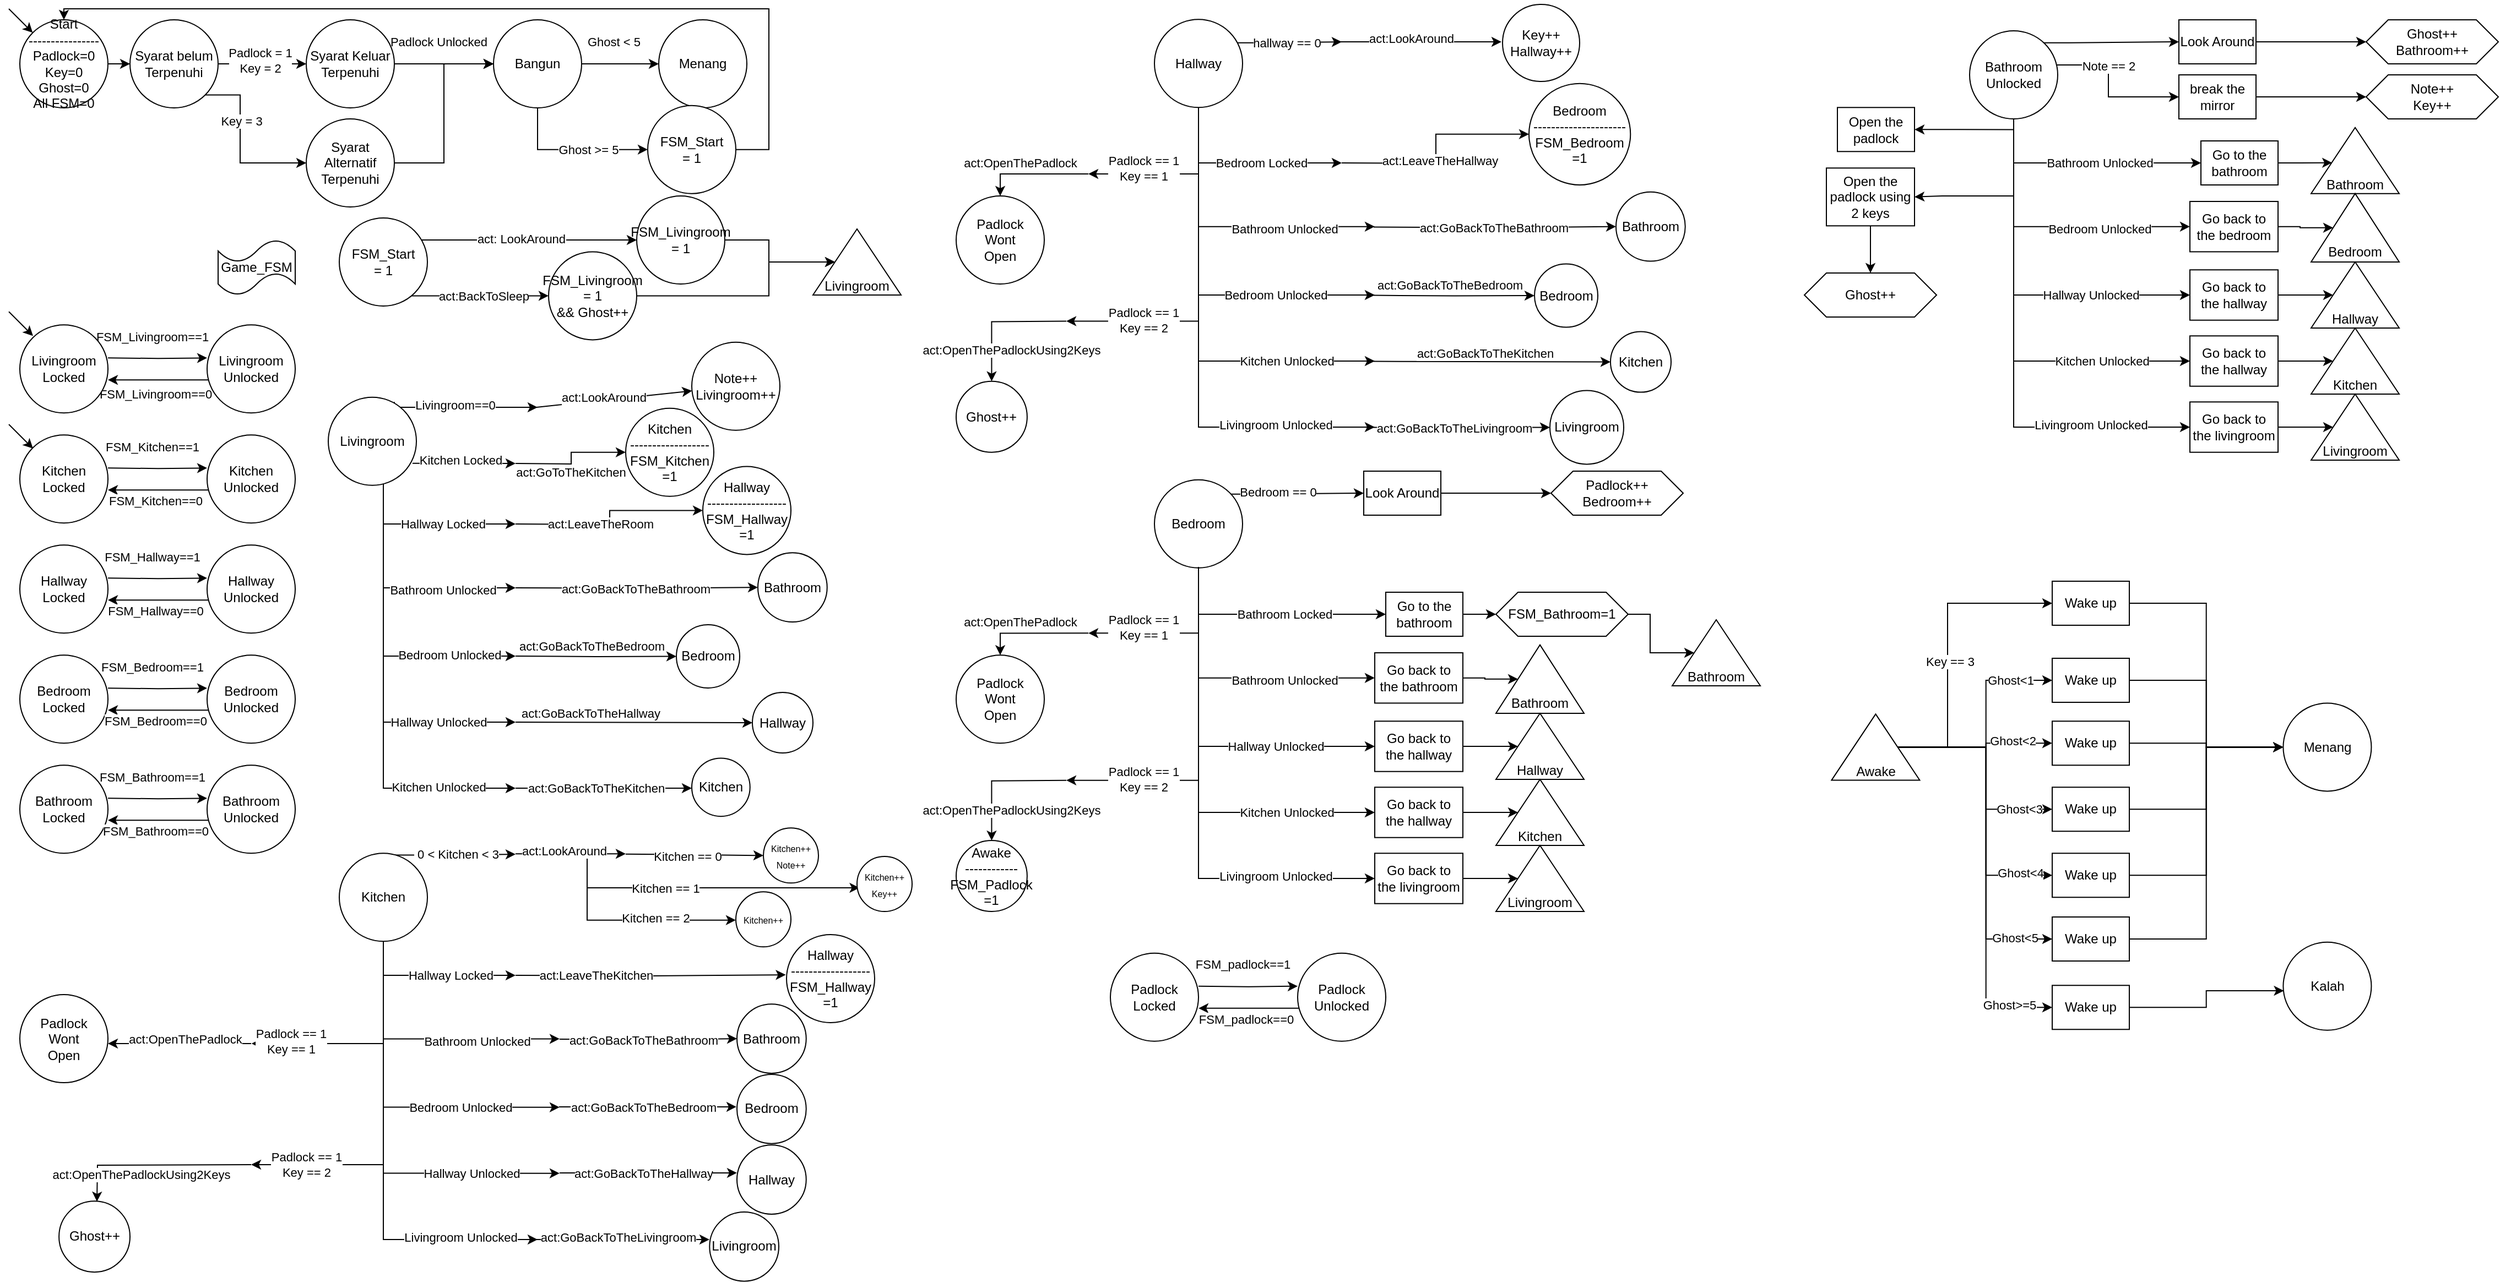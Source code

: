 <mxfile version="24.4.9" type="github">
  <diagram id="C5RBs43oDa-KdzZeNtuy" name="Page-1">
    <mxGraphModel dx="1195" dy="615" grid="1" gridSize="10" guides="1" tooltips="1" connect="1" arrows="1" fold="1" page="1" pageScale="1" pageWidth="827" pageHeight="1169" math="0" shadow="0">
      <root>
        <mxCell id="WIyWlLk6GJQsqaUBKTNV-0" />
        <mxCell id="WIyWlLk6GJQsqaUBKTNV-1" parent="WIyWlLk6GJQsqaUBKTNV-0" />
        <mxCell id="Pw0hEaCwRAZkLy2Prb98-2" style="edgeStyle=orthogonalEdgeStyle;rounded=0;orthogonalLoop=1;jettySize=auto;html=1;entryX=0;entryY=0.5;entryDx=0;entryDy=0;" parent="WIyWlLk6GJQsqaUBKTNV-1" source="Pw0hEaCwRAZkLy2Prb98-0" target="Pw0hEaCwRAZkLy2Prb98-1" edge="1">
          <mxGeometry relative="1" as="geometry" />
        </mxCell>
        <mxCell id="Pw0hEaCwRAZkLy2Prb98-0" value="Start&lt;div&gt;----------------&lt;/div&gt;&lt;div&gt;Padlock=0&lt;/div&gt;&lt;div&gt;Key=0&lt;/div&gt;&lt;div&gt;Ghost=0&lt;/div&gt;&lt;div&gt;All FSM=0&lt;/div&gt;" style="ellipse;whiteSpace=wrap;html=1;aspect=fixed;" parent="WIyWlLk6GJQsqaUBKTNV-1" vertex="1">
          <mxGeometry x="20" y="20" width="80" height="80" as="geometry" />
        </mxCell>
        <mxCell id="Pw0hEaCwRAZkLy2Prb98-3" style="edgeStyle=orthogonalEdgeStyle;rounded=0;orthogonalLoop=1;jettySize=auto;html=1;entryX=0;entryY=0.5;entryDx=0;entryDy=0;" parent="WIyWlLk6GJQsqaUBKTNV-1" source="Pw0hEaCwRAZkLy2Prb98-1" target="Pw0hEaCwRAZkLy2Prb98-4" edge="1">
          <mxGeometry relative="1" as="geometry">
            <mxPoint x="280" y="60" as="targetPoint" />
          </mxGeometry>
        </mxCell>
        <mxCell id="Pw0hEaCwRAZkLy2Prb98-6" value="Padlock = 1&lt;div&gt;Key = 2&lt;/div&gt;" style="edgeLabel;html=1;align=center;verticalAlign=middle;resizable=0;points=[];" parent="Pw0hEaCwRAZkLy2Prb98-3" vertex="1" connectable="0">
          <mxGeometry x="-0.061" y="3" relative="1" as="geometry">
            <mxPoint as="offset" />
          </mxGeometry>
        </mxCell>
        <mxCell id="Pw0hEaCwRAZkLy2Prb98-8" style="edgeStyle=orthogonalEdgeStyle;rounded=0;orthogonalLoop=1;jettySize=auto;html=1;entryX=0;entryY=0.5;entryDx=0;entryDy=0;exitX=1;exitY=1;exitDx=0;exitDy=0;" parent="WIyWlLk6GJQsqaUBKTNV-1" source="Pw0hEaCwRAZkLy2Prb98-1" target="Pw0hEaCwRAZkLy2Prb98-7" edge="1">
          <mxGeometry relative="1" as="geometry">
            <Array as="points">
              <mxPoint x="220" y="88" />
              <mxPoint x="220" y="150" />
            </Array>
          </mxGeometry>
        </mxCell>
        <mxCell id="Pw0hEaCwRAZkLy2Prb98-9" value="Key = 3" style="edgeLabel;html=1;align=center;verticalAlign=middle;resizable=0;points=[];" parent="Pw0hEaCwRAZkLy2Prb98-8" vertex="1" connectable="0">
          <mxGeometry x="-0.276" y="1" relative="1" as="geometry">
            <mxPoint as="offset" />
          </mxGeometry>
        </mxCell>
        <mxCell id="Pw0hEaCwRAZkLy2Prb98-1" value="Syarat belum&lt;br&gt;Terpenuhi" style="ellipse;whiteSpace=wrap;html=1;aspect=fixed;" parent="WIyWlLk6GJQsqaUBKTNV-1" vertex="1">
          <mxGeometry x="120" y="20" width="80" height="80" as="geometry" />
        </mxCell>
        <mxCell id="Pw0hEaCwRAZkLy2Prb98-11" style="edgeStyle=orthogonalEdgeStyle;rounded=0;orthogonalLoop=1;jettySize=auto;html=1;entryX=0;entryY=0.5;entryDx=0;entryDy=0;" parent="WIyWlLk6GJQsqaUBKTNV-1" source="Pw0hEaCwRAZkLy2Prb98-4" target="Pw0hEaCwRAZkLy2Prb98-10" edge="1">
          <mxGeometry relative="1" as="geometry" />
        </mxCell>
        <mxCell id="Pw0hEaCwRAZkLy2Prb98-13" value="&lt;div&gt;Padlock Unlocked&lt;/div&gt;" style="edgeLabel;html=1;align=center;verticalAlign=middle;resizable=0;points=[];" parent="Pw0hEaCwRAZkLy2Prb98-11" vertex="1" connectable="0">
          <mxGeometry x="-0.14" relative="1" as="geometry">
            <mxPoint x="1" y="-20" as="offset" />
          </mxGeometry>
        </mxCell>
        <mxCell id="Pw0hEaCwRAZkLy2Prb98-14" style="edgeStyle=orthogonalEdgeStyle;rounded=0;orthogonalLoop=1;jettySize=auto;html=1;entryX=0;entryY=0.5;entryDx=0;entryDy=0;" parent="WIyWlLk6GJQsqaUBKTNV-1" source="Pw0hEaCwRAZkLy2Prb98-4" target="Pw0hEaCwRAZkLy2Prb98-10" edge="1">
          <mxGeometry relative="1" as="geometry" />
        </mxCell>
        <mxCell id="Pw0hEaCwRAZkLy2Prb98-4" value="Syarat Keluar&lt;br&gt;Terpenuhi" style="ellipse;whiteSpace=wrap;html=1;aspect=fixed;" parent="WIyWlLk6GJQsqaUBKTNV-1" vertex="1">
          <mxGeometry x="280" y="20" width="80" height="80" as="geometry" />
        </mxCell>
        <mxCell id="Pw0hEaCwRAZkLy2Prb98-12" style="edgeStyle=orthogonalEdgeStyle;rounded=0;orthogonalLoop=1;jettySize=auto;html=1;entryX=0;entryY=0.5;entryDx=0;entryDy=0;" parent="WIyWlLk6GJQsqaUBKTNV-1" source="Pw0hEaCwRAZkLy2Prb98-7" target="Pw0hEaCwRAZkLy2Prb98-10" edge="1">
          <mxGeometry relative="1" as="geometry" />
        </mxCell>
        <mxCell id="Pw0hEaCwRAZkLy2Prb98-7" value="Syarat Alternatif&lt;br&gt;Terpenuhi" style="ellipse;whiteSpace=wrap;html=1;aspect=fixed;" parent="WIyWlLk6GJQsqaUBKTNV-1" vertex="1">
          <mxGeometry x="280" y="110" width="80" height="80" as="geometry" />
        </mxCell>
        <mxCell id="Pw0hEaCwRAZkLy2Prb98-17" style="edgeStyle=orthogonalEdgeStyle;rounded=0;orthogonalLoop=1;jettySize=auto;html=1;entryX=0;entryY=0.5;entryDx=0;entryDy=0;" parent="WIyWlLk6GJQsqaUBKTNV-1" source="Pw0hEaCwRAZkLy2Prb98-10" target="Pw0hEaCwRAZkLy2Prb98-15" edge="1">
          <mxGeometry relative="1" as="geometry" />
        </mxCell>
        <mxCell id="Pw0hEaCwRAZkLy2Prb98-20" value="Ghost &amp;lt; 5" style="edgeLabel;html=1;align=center;verticalAlign=middle;resizable=0;points=[];" parent="Pw0hEaCwRAZkLy2Prb98-17" vertex="1" connectable="0">
          <mxGeometry x="-0.171" y="1" relative="1" as="geometry">
            <mxPoint y="-19" as="offset" />
          </mxGeometry>
        </mxCell>
        <mxCell id="Pw0hEaCwRAZkLy2Prb98-18" style="edgeStyle=orthogonalEdgeStyle;rounded=0;orthogonalLoop=1;jettySize=auto;html=1;entryX=0;entryY=0.5;entryDx=0;entryDy=0;" parent="WIyWlLk6GJQsqaUBKTNV-1" source="Pw0hEaCwRAZkLy2Prb98-10" target="vy8scNqJNVCFXgUL62Ip-20" edge="1">
          <mxGeometry relative="1" as="geometry">
            <mxPoint x="580.0" y="150" as="targetPoint" />
            <Array as="points">
              <mxPoint x="490" y="138" />
            </Array>
          </mxGeometry>
        </mxCell>
        <mxCell id="Pw0hEaCwRAZkLy2Prb98-19" value="Ghost &amp;gt;= 5" style="edgeLabel;html=1;align=center;verticalAlign=middle;resizable=0;points=[];" parent="Pw0hEaCwRAZkLy2Prb98-18" vertex="1" connectable="0">
          <mxGeometry x="0.213" relative="1" as="geometry">
            <mxPoint as="offset" />
          </mxGeometry>
        </mxCell>
        <mxCell id="Pw0hEaCwRAZkLy2Prb98-10" value="Bangun" style="ellipse;whiteSpace=wrap;html=1;aspect=fixed;" parent="WIyWlLk6GJQsqaUBKTNV-1" vertex="1">
          <mxGeometry x="450" y="20" width="80" height="80" as="geometry" />
        </mxCell>
        <mxCell id="Pw0hEaCwRAZkLy2Prb98-15" value="Menang" style="ellipse;whiteSpace=wrap;html=1;aspect=fixed;" parent="WIyWlLk6GJQsqaUBKTNV-1" vertex="1">
          <mxGeometry x="600" y="20" width="80" height="80" as="geometry" />
        </mxCell>
        <mxCell id="Pw0hEaCwRAZkLy2Prb98-33" style="edgeStyle=orthogonalEdgeStyle;rounded=0;orthogonalLoop=1;jettySize=auto;html=1;entryX=0;entryY=0.5;entryDx=0;entryDy=0;" parent="WIyWlLk6GJQsqaUBKTNV-1" source="Pw0hEaCwRAZkLy2Prb98-29" target="vy8scNqJNVCFXgUL62Ip-8" edge="1">
          <mxGeometry relative="1" as="geometry">
            <Array as="points">
              <mxPoint x="520" y="220" />
            </Array>
            <mxPoint x="450.0" y="220" as="targetPoint" />
          </mxGeometry>
        </mxCell>
        <mxCell id="vy8scNqJNVCFXgUL62Ip-0" value="act: LookAround" style="edgeLabel;html=1;align=center;verticalAlign=middle;resizable=0;points=[];" vertex="1" connectable="0" parent="Pw0hEaCwRAZkLy2Prb98-33">
          <mxGeometry x="-0.076" y="1" relative="1" as="geometry">
            <mxPoint as="offset" />
          </mxGeometry>
        </mxCell>
        <mxCell id="Pw0hEaCwRAZkLy2Prb98-35" style="edgeStyle=orthogonalEdgeStyle;rounded=0;orthogonalLoop=1;jettySize=auto;html=1;entryX=0;entryY=0.5;entryDx=0;entryDy=0;" parent="WIyWlLk6GJQsqaUBKTNV-1" source="Pw0hEaCwRAZkLy2Prb98-29" target="vy8scNqJNVCFXgUL62Ip-17" edge="1">
          <mxGeometry relative="1" as="geometry">
            <Array as="points">
              <mxPoint x="430" y="270" />
            </Array>
            <mxPoint x="490" y="270" as="targetPoint" />
          </mxGeometry>
        </mxCell>
        <mxCell id="vy8scNqJNVCFXgUL62Ip-1" value="act:BackToSleep" style="edgeLabel;html=1;align=center;verticalAlign=middle;resizable=0;points=[];" vertex="1" connectable="0" parent="Pw0hEaCwRAZkLy2Prb98-35">
          <mxGeometry x="-0.23" relative="1" as="geometry">
            <mxPoint x="17" as="offset" />
          </mxGeometry>
        </mxCell>
        <mxCell id="Pw0hEaCwRAZkLy2Prb98-29" value="FSM_Start &lt;br&gt;= 1" style="ellipse;whiteSpace=wrap;html=1;aspect=fixed;" parent="WIyWlLk6GJQsqaUBKTNV-1" vertex="1">
          <mxGeometry x="310" y="200" width="80" height="80" as="geometry" />
        </mxCell>
        <mxCell id="Pw0hEaCwRAZkLy2Prb98-30" value="Game_FSM" style="shape=tape;whiteSpace=wrap;html=1;" parent="WIyWlLk6GJQsqaUBKTNV-1" vertex="1">
          <mxGeometry x="200" y="220" width="70" height="50" as="geometry" />
        </mxCell>
        <mxCell id="Pw0hEaCwRAZkLy2Prb98-89" style="edgeStyle=orthogonalEdgeStyle;rounded=0;orthogonalLoop=1;jettySize=auto;html=1;entryX=0.5;entryY=0;entryDx=0;entryDy=0;exitX=1;exitY=0.5;exitDx=0;exitDy=0;" parent="WIyWlLk6GJQsqaUBKTNV-1" source="vy8scNqJNVCFXgUL62Ip-8" target="Pw0hEaCwRAZkLy2Prb98-91" edge="1">
          <mxGeometry relative="1" as="geometry">
            <mxPoint x="720.0" y="240" as="targetPoint" />
            <mxPoint x="689.966" y="220.034" as="sourcePoint" />
          </mxGeometry>
        </mxCell>
        <mxCell id="Pw0hEaCwRAZkLy2Prb98-90" style="edgeStyle=orthogonalEdgeStyle;rounded=0;orthogonalLoop=1;jettySize=auto;html=1;exitX=1;exitY=0.5;exitDx=0;exitDy=0;" parent="WIyWlLk6GJQsqaUBKTNV-1" source="vy8scNqJNVCFXgUL62Ip-17" target="Pw0hEaCwRAZkLy2Prb98-91" edge="1">
          <mxGeometry relative="1" as="geometry">
            <mxPoint x="720.0" y="240" as="targetPoint" />
            <mxPoint x="689.966" y="270.034" as="sourcePoint" />
            <Array as="points">
              <mxPoint x="700" y="271" />
              <mxPoint x="700" y="240" />
            </Array>
          </mxGeometry>
        </mxCell>
        <mxCell id="Pw0hEaCwRAZkLy2Prb98-46" style="edgeStyle=orthogonalEdgeStyle;rounded=0;orthogonalLoop=1;jettySize=auto;html=1;entryX=0;entryY=0.375;entryDx=0;entryDy=0;entryPerimeter=0;" parent="WIyWlLk6GJQsqaUBKTNV-1" target="Pw0hEaCwRAZkLy2Prb98-42" edge="1">
          <mxGeometry relative="1" as="geometry">
            <mxPoint x="100.0" y="327.14" as="sourcePoint" />
            <mxPoint x="190.0" y="327.14" as="targetPoint" />
          </mxGeometry>
        </mxCell>
        <mxCell id="Pw0hEaCwRAZkLy2Prb98-47" value="FSM_Livingroom==1" style="edgeLabel;html=1;align=center;verticalAlign=middle;resizable=0;points=[];" parent="Pw0hEaCwRAZkLy2Prb98-46" vertex="1" connectable="0">
          <mxGeometry x="-0.391" y="1" relative="1" as="geometry">
            <mxPoint x="12" y="-19" as="offset" />
          </mxGeometry>
        </mxCell>
        <mxCell id="Pw0hEaCwRAZkLy2Prb98-44" style="edgeStyle=orthogonalEdgeStyle;rounded=0;orthogonalLoop=1;jettySize=auto;html=1;" parent="WIyWlLk6GJQsqaUBKTNV-1" source="Pw0hEaCwRAZkLy2Prb98-42" edge="1">
          <mxGeometry relative="1" as="geometry">
            <mxPoint x="100" y="347.14" as="targetPoint" />
            <Array as="points">
              <mxPoint x="100" y="347.14" />
            </Array>
          </mxGeometry>
        </mxCell>
        <mxCell id="Pw0hEaCwRAZkLy2Prb98-48" value="FSM_Livingroom==0" style="edgeLabel;html=1;align=center;verticalAlign=middle;resizable=0;points=[];" parent="Pw0hEaCwRAZkLy2Prb98-44" vertex="1" connectable="0">
          <mxGeometry x="0.074" y="1" relative="1" as="geometry">
            <mxPoint y="12" as="offset" />
          </mxGeometry>
        </mxCell>
        <mxCell id="Pw0hEaCwRAZkLy2Prb98-42" value="Livingroom&lt;br&gt;Unlocked" style="ellipse;whiteSpace=wrap;html=1;aspect=fixed;" parent="WIyWlLk6GJQsqaUBKTNV-1" vertex="1">
          <mxGeometry x="190" y="297.14" width="80" height="80" as="geometry" />
        </mxCell>
        <mxCell id="Pw0hEaCwRAZkLy2Prb98-50" style="edgeStyle=orthogonalEdgeStyle;rounded=0;orthogonalLoop=1;jettySize=auto;html=1;entryX=0;entryY=0.375;entryDx=0;entryDy=0;entryPerimeter=0;" parent="WIyWlLk6GJQsqaUBKTNV-1" target="Pw0hEaCwRAZkLy2Prb98-55" edge="1">
          <mxGeometry relative="1" as="geometry">
            <mxPoint x="100.0" y="427.14" as="sourcePoint" />
            <mxPoint x="190.0" y="427.14" as="targetPoint" />
          </mxGeometry>
        </mxCell>
        <mxCell id="Pw0hEaCwRAZkLy2Prb98-51" value="FSM_Kitchen==1" style="edgeLabel;html=1;align=center;verticalAlign=middle;resizable=0;points=[];" parent="Pw0hEaCwRAZkLy2Prb98-50" vertex="1" connectable="0">
          <mxGeometry x="-0.391" y="1" relative="1" as="geometry">
            <mxPoint x="12" y="-19" as="offset" />
          </mxGeometry>
        </mxCell>
        <mxCell id="Pw0hEaCwRAZkLy2Prb98-52" value="Kitchen Locked" style="ellipse;whiteSpace=wrap;html=1;aspect=fixed;" parent="WIyWlLk6GJQsqaUBKTNV-1" vertex="1">
          <mxGeometry x="20" y="397.14" width="80" height="80" as="geometry" />
        </mxCell>
        <mxCell id="Pw0hEaCwRAZkLy2Prb98-53" style="edgeStyle=orthogonalEdgeStyle;rounded=0;orthogonalLoop=1;jettySize=auto;html=1;" parent="WIyWlLk6GJQsqaUBKTNV-1" source="Pw0hEaCwRAZkLy2Prb98-55" edge="1">
          <mxGeometry relative="1" as="geometry">
            <mxPoint x="100" y="447.14" as="targetPoint" />
            <Array as="points">
              <mxPoint x="100" y="447.14" />
            </Array>
          </mxGeometry>
        </mxCell>
        <mxCell id="Pw0hEaCwRAZkLy2Prb98-54" value="FSM_Kitchen==0" style="edgeLabel;html=1;align=center;verticalAlign=middle;resizable=0;points=[];" parent="Pw0hEaCwRAZkLy2Prb98-53" vertex="1" connectable="0">
          <mxGeometry x="0.074" y="1" relative="1" as="geometry">
            <mxPoint y="9" as="offset" />
          </mxGeometry>
        </mxCell>
        <mxCell id="Pw0hEaCwRAZkLy2Prb98-55" value="Kitchen&lt;br&gt;Unlocked" style="ellipse;whiteSpace=wrap;html=1;aspect=fixed;" parent="WIyWlLk6GJQsqaUBKTNV-1" vertex="1">
          <mxGeometry x="190" y="397.14" width="80" height="80" as="geometry" />
        </mxCell>
        <mxCell id="Pw0hEaCwRAZkLy2Prb98-56" style="edgeStyle=orthogonalEdgeStyle;rounded=0;orthogonalLoop=1;jettySize=auto;html=1;entryX=0;entryY=0.375;entryDx=0;entryDy=0;entryPerimeter=0;" parent="WIyWlLk6GJQsqaUBKTNV-1" target="Pw0hEaCwRAZkLy2Prb98-61" edge="1">
          <mxGeometry relative="1" as="geometry">
            <mxPoint x="100.0" y="527.14" as="sourcePoint" />
            <mxPoint x="190.0" y="527.14" as="targetPoint" />
          </mxGeometry>
        </mxCell>
        <mxCell id="Pw0hEaCwRAZkLy2Prb98-57" value="FSM_Hallway==1" style="edgeLabel;html=1;align=center;verticalAlign=middle;resizable=0;points=[];" parent="Pw0hEaCwRAZkLy2Prb98-56" vertex="1" connectable="0">
          <mxGeometry x="-0.391" y="1" relative="1" as="geometry">
            <mxPoint x="12" y="-19" as="offset" />
          </mxGeometry>
        </mxCell>
        <mxCell id="Pw0hEaCwRAZkLy2Prb98-58" value="Hallway Locked" style="ellipse;whiteSpace=wrap;html=1;aspect=fixed;" parent="WIyWlLk6GJQsqaUBKTNV-1" vertex="1">
          <mxGeometry x="20" y="497.14" width="80" height="80" as="geometry" />
        </mxCell>
        <mxCell id="Pw0hEaCwRAZkLy2Prb98-59" style="edgeStyle=orthogonalEdgeStyle;rounded=0;orthogonalLoop=1;jettySize=auto;html=1;" parent="WIyWlLk6GJQsqaUBKTNV-1" source="Pw0hEaCwRAZkLy2Prb98-61" edge="1">
          <mxGeometry relative="1" as="geometry">
            <mxPoint x="100" y="547.14" as="targetPoint" />
            <Array as="points">
              <mxPoint x="100" y="547.14" />
            </Array>
          </mxGeometry>
        </mxCell>
        <mxCell id="Pw0hEaCwRAZkLy2Prb98-60" value="FSM_Hallway==0" style="edgeLabel;html=1;align=center;verticalAlign=middle;resizable=0;points=[];" parent="Pw0hEaCwRAZkLy2Prb98-59" vertex="1" connectable="0">
          <mxGeometry x="0.074" y="1" relative="1" as="geometry">
            <mxPoint y="9" as="offset" />
          </mxGeometry>
        </mxCell>
        <mxCell id="Pw0hEaCwRAZkLy2Prb98-61" value="Hallway&lt;div&gt;Unlocked&lt;/div&gt;" style="ellipse;whiteSpace=wrap;html=1;aspect=fixed;" parent="WIyWlLk6GJQsqaUBKTNV-1" vertex="1">
          <mxGeometry x="190" y="497.14" width="80" height="80" as="geometry" />
        </mxCell>
        <mxCell id="Pw0hEaCwRAZkLy2Prb98-62" style="edgeStyle=orthogonalEdgeStyle;rounded=0;orthogonalLoop=1;jettySize=auto;html=1;entryX=0;entryY=0.375;entryDx=0;entryDy=0;entryPerimeter=0;" parent="WIyWlLk6GJQsqaUBKTNV-1" target="Pw0hEaCwRAZkLy2Prb98-67" edge="1">
          <mxGeometry relative="1" as="geometry">
            <mxPoint x="100.0" y="627.14" as="sourcePoint" />
            <mxPoint x="190.0" y="627.14" as="targetPoint" />
          </mxGeometry>
        </mxCell>
        <mxCell id="Pw0hEaCwRAZkLy2Prb98-63" value="FSM_Bedroom==1" style="edgeLabel;html=1;align=center;verticalAlign=middle;resizable=0;points=[];" parent="Pw0hEaCwRAZkLy2Prb98-62" vertex="1" connectable="0">
          <mxGeometry x="-0.391" y="1" relative="1" as="geometry">
            <mxPoint x="12" y="-19" as="offset" />
          </mxGeometry>
        </mxCell>
        <mxCell id="Pw0hEaCwRAZkLy2Prb98-64" value="Bedroom&lt;div&gt;Locked&lt;/div&gt;" style="ellipse;whiteSpace=wrap;html=1;aspect=fixed;" parent="WIyWlLk6GJQsqaUBKTNV-1" vertex="1">
          <mxGeometry x="20" y="597.14" width="80" height="80" as="geometry" />
        </mxCell>
        <mxCell id="Pw0hEaCwRAZkLy2Prb98-65" style="edgeStyle=orthogonalEdgeStyle;rounded=0;orthogonalLoop=1;jettySize=auto;html=1;" parent="WIyWlLk6GJQsqaUBKTNV-1" source="Pw0hEaCwRAZkLy2Prb98-67" edge="1">
          <mxGeometry relative="1" as="geometry">
            <mxPoint x="100" y="647.14" as="targetPoint" />
            <Array as="points">
              <mxPoint x="100" y="647.14" />
            </Array>
          </mxGeometry>
        </mxCell>
        <mxCell id="Pw0hEaCwRAZkLy2Prb98-66" value="FSM_Bedroom==0" style="edgeLabel;html=1;align=center;verticalAlign=middle;resizable=0;points=[];" parent="Pw0hEaCwRAZkLy2Prb98-65" vertex="1" connectable="0">
          <mxGeometry x="0.074" y="1" relative="1" as="geometry">
            <mxPoint y="9" as="offset" />
          </mxGeometry>
        </mxCell>
        <mxCell id="Pw0hEaCwRAZkLy2Prb98-67" value="Bedroom&lt;div&gt;Unlocked&lt;/div&gt;" style="ellipse;whiteSpace=wrap;html=1;aspect=fixed;" parent="WIyWlLk6GJQsqaUBKTNV-1" vertex="1">
          <mxGeometry x="190" y="597.14" width="80" height="80" as="geometry" />
        </mxCell>
        <mxCell id="Pw0hEaCwRAZkLy2Prb98-68" style="edgeStyle=orthogonalEdgeStyle;rounded=0;orthogonalLoop=1;jettySize=auto;html=1;entryX=0;entryY=0.375;entryDx=0;entryDy=0;entryPerimeter=0;" parent="WIyWlLk6GJQsqaUBKTNV-1" target="Pw0hEaCwRAZkLy2Prb98-73" edge="1">
          <mxGeometry relative="1" as="geometry">
            <mxPoint x="100.0" y="727.14" as="sourcePoint" />
            <mxPoint x="190.0" y="727.14" as="targetPoint" />
          </mxGeometry>
        </mxCell>
        <mxCell id="Pw0hEaCwRAZkLy2Prb98-69" value="FSM_Bathroom==1" style="edgeLabel;html=1;align=center;verticalAlign=middle;resizable=0;points=[];" parent="Pw0hEaCwRAZkLy2Prb98-68" vertex="1" connectable="0">
          <mxGeometry x="-0.391" y="1" relative="1" as="geometry">
            <mxPoint x="12" y="-19" as="offset" />
          </mxGeometry>
        </mxCell>
        <mxCell id="Pw0hEaCwRAZkLy2Prb98-70" value="Bathroom&lt;div&gt;Locked&lt;/div&gt;" style="ellipse;whiteSpace=wrap;html=1;aspect=fixed;" parent="WIyWlLk6GJQsqaUBKTNV-1" vertex="1">
          <mxGeometry x="20" y="697.14" width="80" height="80" as="geometry" />
        </mxCell>
        <mxCell id="Pw0hEaCwRAZkLy2Prb98-71" style="edgeStyle=orthogonalEdgeStyle;rounded=0;orthogonalLoop=1;jettySize=auto;html=1;" parent="WIyWlLk6GJQsqaUBKTNV-1" source="Pw0hEaCwRAZkLy2Prb98-73" edge="1">
          <mxGeometry relative="1" as="geometry">
            <mxPoint x="100" y="747.14" as="targetPoint" />
            <Array as="points">
              <mxPoint x="100" y="747.14" />
            </Array>
          </mxGeometry>
        </mxCell>
        <mxCell id="Pw0hEaCwRAZkLy2Prb98-72" value="FSM_Bathroom==0" style="edgeLabel;html=1;align=center;verticalAlign=middle;resizable=0;points=[];" parent="Pw0hEaCwRAZkLy2Prb98-71" vertex="1" connectable="0">
          <mxGeometry x="0.074" y="1" relative="1" as="geometry">
            <mxPoint y="9" as="offset" />
          </mxGeometry>
        </mxCell>
        <mxCell id="Pw0hEaCwRAZkLy2Prb98-73" value="Bathroom&lt;div&gt;Unlocked&lt;/div&gt;" style="ellipse;whiteSpace=wrap;html=1;aspect=fixed;" parent="WIyWlLk6GJQsqaUBKTNV-1" vertex="1">
          <mxGeometry x="190" y="697.14" width="80" height="80" as="geometry" />
        </mxCell>
        <mxCell id="Pw0hEaCwRAZkLy2Prb98-77" style="edgeStyle=orthogonalEdgeStyle;rounded=0;orthogonalLoop=1;jettySize=auto;html=1;exitX=1;exitY=0.5;exitDx=0;exitDy=0;" parent="WIyWlLk6GJQsqaUBKTNV-1" edge="1">
          <mxGeometry relative="1" as="geometry">
            <Array as="points">
              <mxPoint x="360" y="372.14" />
            </Array>
            <mxPoint x="360.0" y="367.14" as="sourcePoint" />
            <mxPoint x="490" y="372" as="targetPoint" />
          </mxGeometry>
        </mxCell>
        <mxCell id="Pw0hEaCwRAZkLy2Prb98-85" value="Livingroom==0" style="edgeLabel;html=1;align=center;verticalAlign=middle;resizable=0;points=[];" parent="Pw0hEaCwRAZkLy2Prb98-77" vertex="1" connectable="0">
          <mxGeometry x="-0.109" y="2" relative="1" as="geometry">
            <mxPoint as="offset" />
          </mxGeometry>
        </mxCell>
        <mxCell id="Pw0hEaCwRAZkLy2Prb98-78" style="edgeStyle=orthogonalEdgeStyle;rounded=0;orthogonalLoop=1;jettySize=auto;html=1;" parent="WIyWlLk6GJQsqaUBKTNV-1" edge="1">
          <mxGeometry relative="1" as="geometry">
            <Array as="points">
              <mxPoint x="400" y="422.85" />
              <mxPoint x="400" y="422.85" />
            </Array>
            <mxPoint x="376.458" y="422.85" as="sourcePoint" />
            <mxPoint x="470" y="423" as="targetPoint" />
          </mxGeometry>
        </mxCell>
        <mxCell id="Pw0hEaCwRAZkLy2Prb98-86" value="Kitchen Locked" style="edgeLabel;html=1;align=center;verticalAlign=middle;resizable=0;points=[];" parent="Pw0hEaCwRAZkLy2Prb98-78" vertex="1" connectable="0">
          <mxGeometry x="-0.24" relative="1" as="geometry">
            <mxPoint x="8" y="-3" as="offset" />
          </mxGeometry>
        </mxCell>
        <mxCell id="Pw0hEaCwRAZkLy2Prb98-96" style="edgeStyle=orthogonalEdgeStyle;rounded=0;orthogonalLoop=1;jettySize=auto;html=1;" parent="WIyWlLk6GJQsqaUBKTNV-1" edge="1">
          <mxGeometry relative="1" as="geometry">
            <mxPoint x="350" y="432.85" as="sourcePoint" />
            <Array as="points">
              <mxPoint x="350" y="477.85" />
            </Array>
            <mxPoint x="470" y="478" as="targetPoint" />
          </mxGeometry>
        </mxCell>
        <mxCell id="Pw0hEaCwRAZkLy2Prb98-97" value="Hallway Locked" style="edgeLabel;html=1;align=center;verticalAlign=middle;resizable=0;points=[];" parent="Pw0hEaCwRAZkLy2Prb98-96" vertex="1" connectable="0">
          <mxGeometry x="0.044" y="-2" relative="1" as="geometry">
            <mxPoint x="13" y="-2" as="offset" />
          </mxGeometry>
        </mxCell>
        <mxCell id="Pw0hEaCwRAZkLy2Prb98-123" style="edgeStyle=orthogonalEdgeStyle;rounded=0;orthogonalLoop=1;jettySize=auto;html=1;" parent="WIyWlLk6GJQsqaUBKTNV-1" edge="1">
          <mxGeometry relative="1" as="geometry">
            <mxPoint x="350" y="432.85" as="sourcePoint" />
            <Array as="points">
              <mxPoint x="350" y="535.85" />
            </Array>
            <mxPoint x="470" y="536" as="targetPoint" />
          </mxGeometry>
        </mxCell>
        <mxCell id="Pw0hEaCwRAZkLy2Prb98-124" value="Bathroom Unlocked" style="edgeLabel;html=1;align=center;verticalAlign=middle;resizable=0;points=[];" parent="Pw0hEaCwRAZkLy2Prb98-123" vertex="1" connectable="0">
          <mxGeometry x="0.273" y="-3" relative="1" as="geometry">
            <mxPoint x="15" y="-1" as="offset" />
          </mxGeometry>
        </mxCell>
        <mxCell id="Pw0hEaCwRAZkLy2Prb98-131" style="edgeStyle=orthogonalEdgeStyle;rounded=0;orthogonalLoop=1;jettySize=auto;html=1;" parent="WIyWlLk6GJQsqaUBKTNV-1" edge="1">
          <mxGeometry relative="1" as="geometry">
            <mxPoint x="350" y="432.85" as="sourcePoint" />
            <Array as="points">
              <mxPoint x="350" y="597.85" />
            </Array>
            <mxPoint x="470" y="598" as="targetPoint" />
          </mxGeometry>
        </mxCell>
        <mxCell id="Pw0hEaCwRAZkLy2Prb98-136" style="edgeStyle=orthogonalEdgeStyle;rounded=0;orthogonalLoop=1;jettySize=auto;html=1;" parent="WIyWlLk6GJQsqaUBKTNV-1" edge="1">
          <mxGeometry relative="1" as="geometry">
            <mxPoint x="350" y="432.85" as="sourcePoint" />
            <Array as="points">
              <mxPoint x="350" y="657.85" />
            </Array>
            <mxPoint x="470" y="658" as="targetPoint" />
          </mxGeometry>
        </mxCell>
        <mxCell id="Pw0hEaCwRAZkLy2Prb98-141" style="edgeStyle=orthogonalEdgeStyle;rounded=0;orthogonalLoop=1;jettySize=auto;html=1;exitX=0;exitY=0.5;exitDx=0;exitDy=0;exitPerimeter=0;" parent="WIyWlLk6GJQsqaUBKTNV-1" edge="1">
          <mxGeometry relative="1" as="geometry">
            <mxPoint x="350.0" y="427.85" as="sourcePoint" />
            <Array as="points">
              <mxPoint x="350" y="717.85" />
            </Array>
            <mxPoint x="470" y="718" as="targetPoint" />
          </mxGeometry>
        </mxCell>
        <mxCell id="Pw0hEaCwRAZkLy2Prb98-80" style="edgeStyle=orthogonalEdgeStyle;rounded=0;orthogonalLoop=1;jettySize=auto;html=1;entryX=0;entryY=0.5;entryDx=0;entryDy=0;" parent="WIyWlLk6GJQsqaUBKTNV-1" target="vy8scNqJNVCFXgUL62Ip-29" edge="1">
          <mxGeometry relative="1" as="geometry">
            <mxPoint x="620" y="422.85" as="targetPoint" />
            <mxPoint x="470" y="423" as="sourcePoint" />
          </mxGeometry>
        </mxCell>
        <mxCell id="vy8scNqJNVCFXgUL62Ip-28" value="act:GoToTheKitchen" style="edgeLabel;html=1;align=center;verticalAlign=middle;resizable=0;points=[];" vertex="1" connectable="0" parent="Pw0hEaCwRAZkLy2Prb98-80">
          <mxGeometry x="-0.495" relative="1" as="geometry">
            <mxPoint x="22" y="7" as="offset" />
          </mxGeometry>
        </mxCell>
        <mxCell id="Pw0hEaCwRAZkLy2Prb98-91" value="&lt;div&gt;&lt;br&gt;&lt;/div&gt;&lt;div&gt;&lt;br&gt;&lt;/div&gt;&lt;div&gt;&lt;br&gt;&lt;/div&gt;Livingroom" style="triangle;whiteSpace=wrap;html=1;direction=north;" parent="WIyWlLk6GJQsqaUBKTNV-1" vertex="1">
          <mxGeometry x="740.0" y="210" width="80" height="60" as="geometry" />
        </mxCell>
        <mxCell id="Pw0hEaCwRAZkLy2Prb98-98" style="edgeStyle=orthogonalEdgeStyle;rounded=0;orthogonalLoop=1;jettySize=auto;html=1;entryX=0;entryY=0.5;entryDx=0;entryDy=0;" parent="WIyWlLk6GJQsqaUBKTNV-1" target="vy8scNqJNVCFXgUL62Ip-32" edge="1">
          <mxGeometry relative="1" as="geometry">
            <mxPoint x="620" y="477.85" as="targetPoint" />
            <mxPoint x="470" y="478" as="sourcePoint" />
          </mxGeometry>
        </mxCell>
        <mxCell id="vy8scNqJNVCFXgUL62Ip-31" value="act:LeaveTheRoom" style="edgeLabel;html=1;align=center;verticalAlign=middle;resizable=0;points=[];" vertex="1" connectable="0" parent="Pw0hEaCwRAZkLy2Prb98-98">
          <mxGeometry x="-0.254" y="-1" relative="1" as="geometry">
            <mxPoint x="9" y="-2" as="offset" />
          </mxGeometry>
        </mxCell>
        <mxCell id="Pw0hEaCwRAZkLy2Prb98-122" style="edgeStyle=orthogonalEdgeStyle;rounded=0;orthogonalLoop=1;jettySize=auto;html=1;entryX=0;entryY=0.5;entryDx=0;entryDy=0;" parent="WIyWlLk6GJQsqaUBKTNV-1" target="vy8scNqJNVCFXgUL62Ip-34" edge="1">
          <mxGeometry relative="1" as="geometry">
            <mxPoint x="470" y="536" as="sourcePoint" />
            <mxPoint x="640.0" y="535.71" as="targetPoint" />
          </mxGeometry>
        </mxCell>
        <mxCell id="vy8scNqJNVCFXgUL62Ip-33" value="act:GoBackToTheBathroom" style="edgeLabel;html=1;align=center;verticalAlign=middle;resizable=0;points=[];" vertex="1" connectable="0" parent="Pw0hEaCwRAZkLy2Prb98-122">
          <mxGeometry x="-0.077" relative="1" as="geometry">
            <mxPoint x="7" as="offset" />
          </mxGeometry>
        </mxCell>
        <mxCell id="Pw0hEaCwRAZkLy2Prb98-127" value="Bedroom Unlocked" style="edgeLabel;html=1;align=center;verticalAlign=middle;resizable=0;points=[];" parent="WIyWlLk6GJQsqaUBKTNV-1" vertex="1" connectable="0">
          <mxGeometry x="410.005" y="597.14" as="geometry" />
        </mxCell>
        <mxCell id="Pw0hEaCwRAZkLy2Prb98-128" style="edgeStyle=orthogonalEdgeStyle;rounded=0;orthogonalLoop=1;jettySize=auto;html=1;entryX=0;entryY=0.5;entryDx=0;entryDy=0;" parent="WIyWlLk6GJQsqaUBKTNV-1" target="vy8scNqJNVCFXgUL62Ip-35" edge="1">
          <mxGeometry relative="1" as="geometry">
            <mxPoint x="470" y="598" as="sourcePoint" />
            <mxPoint x="610" y="598" as="targetPoint" />
          </mxGeometry>
        </mxCell>
        <mxCell id="vy8scNqJNVCFXgUL62Ip-36" value="act:GoBackToTheBedroom" style="edgeLabel;html=1;align=center;verticalAlign=middle;resizable=0;points=[];" vertex="1" connectable="0" parent="Pw0hEaCwRAZkLy2Prb98-128">
          <mxGeometry x="-0.011" y="1" relative="1" as="geometry">
            <mxPoint x="-4" y="-9" as="offset" />
          </mxGeometry>
        </mxCell>
        <mxCell id="Pw0hEaCwRAZkLy2Prb98-132" value="Hallway Unlocked" style="edgeLabel;html=1;align=center;verticalAlign=middle;resizable=0;points=[];" parent="WIyWlLk6GJQsqaUBKTNV-1" vertex="1" connectable="0">
          <mxGeometry x="400.005" y="657.85" as="geometry" />
        </mxCell>
        <mxCell id="Pw0hEaCwRAZkLy2Prb98-133" style="edgeStyle=orthogonalEdgeStyle;rounded=0;orthogonalLoop=1;jettySize=auto;html=1;entryX=0;entryY=0.5;entryDx=0;entryDy=0;" parent="WIyWlLk6GJQsqaUBKTNV-1" target="vy8scNqJNVCFXgUL62Ip-38" edge="1">
          <mxGeometry relative="1" as="geometry">
            <mxPoint x="470" y="658" as="sourcePoint" />
            <mxPoint x="680" y="658" as="targetPoint" />
          </mxGeometry>
        </mxCell>
        <mxCell id="vy8scNqJNVCFXgUL62Ip-37" value="act:GoBackToTheHallway" style="edgeLabel;html=1;align=center;verticalAlign=middle;resizable=0;points=[];" vertex="1" connectable="0" parent="Pw0hEaCwRAZkLy2Prb98-133">
          <mxGeometry x="-0.2" y="-1" relative="1" as="geometry">
            <mxPoint x="-18" y="-9" as="offset" />
          </mxGeometry>
        </mxCell>
        <mxCell id="Pw0hEaCwRAZkLy2Prb98-137" value="Kitchen Unlocked" style="edgeLabel;html=1;align=center;verticalAlign=middle;resizable=0;points=[];" parent="WIyWlLk6GJQsqaUBKTNV-1" vertex="1" connectable="0">
          <mxGeometry x="400.005" y="717.14" as="geometry" />
        </mxCell>
        <mxCell id="Pw0hEaCwRAZkLy2Prb98-138" style="edgeStyle=orthogonalEdgeStyle;rounded=0;orthogonalLoop=1;jettySize=auto;html=1;" parent="WIyWlLk6GJQsqaUBKTNV-1" edge="1">
          <mxGeometry relative="1" as="geometry">
            <mxPoint x="470" y="718" as="sourcePoint" />
            <mxPoint x="630" y="718" as="targetPoint" />
          </mxGeometry>
        </mxCell>
        <mxCell id="vy8scNqJNVCFXgUL62Ip-39" value="act:GoBackToTheKitchen" style="edgeLabel;html=1;align=center;verticalAlign=middle;resizable=0;points=[];" vertex="1" connectable="0" parent="Pw0hEaCwRAZkLy2Prb98-138">
          <mxGeometry x="-0.085" relative="1" as="geometry">
            <mxPoint as="offset" />
          </mxGeometry>
        </mxCell>
        <mxCell id="Pw0hEaCwRAZkLy2Prb98-142" style="edgeStyle=orthogonalEdgeStyle;rounded=0;orthogonalLoop=1;jettySize=auto;html=1;entryX=0;entryY=0.5;entryDx=0;entryDy=0;" parent="WIyWlLk6GJQsqaUBKTNV-1" target="vy8scNqJNVCFXgUL62Ip-43" edge="1">
          <mxGeometry relative="1" as="geometry">
            <mxPoint x="570" y="777.85" as="sourcePoint" />
            <mxPoint x="670.0" y="777.85" as="targetPoint" />
          </mxGeometry>
        </mxCell>
        <mxCell id="Pw0hEaCwRAZkLy2Prb98-184" value="Kitchen == 0" style="edgeLabel;html=1;align=center;verticalAlign=middle;resizable=0;points=[];" parent="Pw0hEaCwRAZkLy2Prb98-142" vertex="1" connectable="0">
          <mxGeometry x="-0.117" y="-1" relative="1" as="geometry">
            <mxPoint as="offset" />
          </mxGeometry>
        </mxCell>
        <mxCell id="Pw0hEaCwRAZkLy2Prb98-187" style="edgeStyle=orthogonalEdgeStyle;rounded=0;orthogonalLoop=1;jettySize=auto;html=1;entryX=0.045;entryY=0.57;entryDx=0;entryDy=0;entryPerimeter=0;" parent="WIyWlLk6GJQsqaUBKTNV-1" target="vy8scNqJNVCFXgUL62Ip-44" edge="1">
          <mxGeometry relative="1" as="geometry">
            <Array as="points">
              <mxPoint x="535" y="809" />
            </Array>
            <mxPoint x="535" y="797.85" as="sourcePoint" />
            <mxPoint x="780" y="807.85" as="targetPoint" />
          </mxGeometry>
        </mxCell>
        <mxCell id="Pw0hEaCwRAZkLy2Prb98-189" value="Kitchen == 1" style="edgeLabel;html=1;align=center;verticalAlign=middle;resizable=0;points=[];" parent="Pw0hEaCwRAZkLy2Prb98-187" vertex="1" connectable="0">
          <mxGeometry x="-0.368" relative="1" as="geometry">
            <mxPoint as="offset" />
          </mxGeometry>
        </mxCell>
        <mxCell id="Pw0hEaCwRAZkLy2Prb98-188" style="edgeStyle=orthogonalEdgeStyle;rounded=0;orthogonalLoop=1;jettySize=auto;html=1;entryX=0;entryY=0.5;entryDx=0;entryDy=0;" parent="WIyWlLk6GJQsqaUBKTNV-1" edge="1">
          <mxGeometry relative="1" as="geometry">
            <Array as="points">
              <mxPoint x="535" y="837.85" />
            </Array>
            <mxPoint x="530" y="780" as="sourcePoint" />
            <mxPoint x="670" y="837.85" as="targetPoint" />
          </mxGeometry>
        </mxCell>
        <mxCell id="Pw0hEaCwRAZkLy2Prb98-190" value="Kitchen == 2" style="edgeLabel;html=1;align=center;verticalAlign=middle;resizable=0;points=[];" parent="Pw0hEaCwRAZkLy2Prb98-188" vertex="1" connectable="0">
          <mxGeometry x="0.257" y="2" relative="1" as="geometry">
            <mxPoint as="offset" />
          </mxGeometry>
        </mxCell>
        <mxCell id="Pw0hEaCwRAZkLy2Prb98-144" style="edgeStyle=orthogonalEdgeStyle;rounded=0;orthogonalLoop=1;jettySize=auto;html=1;exitX=0.819;exitY=0.615;exitDx=0;exitDy=0;exitPerimeter=0;" parent="WIyWlLk6GJQsqaUBKTNV-1" edge="1">
          <mxGeometry relative="1" as="geometry">
            <Array as="points">
              <mxPoint x="400" y="778.85" />
            </Array>
            <mxPoint x="359.2" y="778.71" as="sourcePoint" />
            <mxPoint x="470" y="778" as="targetPoint" />
          </mxGeometry>
        </mxCell>
        <mxCell id="Pw0hEaCwRAZkLy2Prb98-145" value="&amp;nbsp;0 &amp;lt; Kitchen &amp;lt; 3" style="edgeLabel;html=1;align=center;verticalAlign=middle;resizable=0;points=[];" parent="Pw0hEaCwRAZkLy2Prb98-144" vertex="1" connectable="0">
          <mxGeometry x="-0.109" y="2" relative="1" as="geometry">
            <mxPoint x="7" y="1" as="offset" />
          </mxGeometry>
        </mxCell>
        <mxCell id="Pw0hEaCwRAZkLy2Prb98-148" style="edgeStyle=orthogonalEdgeStyle;rounded=0;orthogonalLoop=1;jettySize=auto;html=1;exitX=0.5;exitY=1;exitDx=0;exitDy=0;" parent="WIyWlLk6GJQsqaUBKTNV-1" edge="1" source="vy8scNqJNVCFXgUL62Ip-3">
          <mxGeometry relative="1" as="geometry">
            <Array as="points">
              <mxPoint x="350" y="870" />
              <mxPoint x="350" y="888" />
            </Array>
            <mxPoint x="350" y="837.85" as="sourcePoint" />
            <mxPoint x="470" y="888" as="targetPoint" />
          </mxGeometry>
        </mxCell>
        <mxCell id="Pw0hEaCwRAZkLy2Prb98-149" value="Hallway Locked" style="edgeLabel;html=1;align=center;verticalAlign=middle;resizable=0;points=[];" parent="Pw0hEaCwRAZkLy2Prb98-148" vertex="1" connectable="0">
          <mxGeometry x="0.044" y="-2" relative="1" as="geometry">
            <mxPoint x="13" y="-2" as="offset" />
          </mxGeometry>
        </mxCell>
        <mxCell id="Pw0hEaCwRAZkLy2Prb98-150" style="edgeStyle=orthogonalEdgeStyle;rounded=0;orthogonalLoop=1;jettySize=auto;html=1;entryX=0;entryY=0.5;entryDx=0;entryDy=0;exitX=0.5;exitY=1;exitDx=0;exitDy=0;" parent="WIyWlLk6GJQsqaUBKTNV-1" edge="1" source="vy8scNqJNVCFXgUL62Ip-3">
          <mxGeometry relative="1" as="geometry">
            <Array as="points">
              <mxPoint x="350" y="870" />
              <mxPoint x="350" y="946" />
            </Array>
            <mxPoint x="350" y="837.85" as="sourcePoint" />
            <mxPoint x="510" y="945.705" as="targetPoint" />
          </mxGeometry>
        </mxCell>
        <mxCell id="Pw0hEaCwRAZkLy2Prb98-151" value="Bathroom Unlocked" style="edgeLabel;html=1;align=center;verticalAlign=middle;resizable=0;points=[];" parent="Pw0hEaCwRAZkLy2Prb98-150" vertex="1" connectable="0">
          <mxGeometry x="0.273" y="-3" relative="1" as="geometry">
            <mxPoint x="15" y="-1" as="offset" />
          </mxGeometry>
        </mxCell>
        <mxCell id="Pw0hEaCwRAZkLy2Prb98-152" style="edgeStyle=orthogonalEdgeStyle;rounded=0;orthogonalLoop=1;jettySize=auto;html=1;entryX=0;entryY=0.5;entryDx=0;entryDy=0;movable=1;resizable=1;rotatable=1;deletable=1;editable=1;locked=0;connectable=1;exitX=0.5;exitY=1;exitDx=0;exitDy=0;" parent="WIyWlLk6GJQsqaUBKTNV-1" edge="1" source="vy8scNqJNVCFXgUL62Ip-3">
          <mxGeometry relative="1" as="geometry">
            <Array as="points">
              <mxPoint x="350" y="870" />
              <mxPoint x="350" y="1008" />
            </Array>
            <mxPoint x="350" y="837.85" as="sourcePoint" />
            <mxPoint x="510" y="1007.845" as="targetPoint" />
          </mxGeometry>
        </mxCell>
        <mxCell id="Pw0hEaCwRAZkLy2Prb98-153" style="edgeStyle=orthogonalEdgeStyle;rounded=0;orthogonalLoop=1;jettySize=auto;html=1;entryX=0;entryY=0.5;entryDx=0;entryDy=0;exitX=0.5;exitY=1;exitDx=0;exitDy=0;" parent="WIyWlLk6GJQsqaUBKTNV-1" edge="1" source="vy8scNqJNVCFXgUL62Ip-3">
          <mxGeometry relative="1" as="geometry">
            <Array as="points">
              <mxPoint x="350" y="870" />
              <mxPoint x="350" y="1068" />
            </Array>
            <mxPoint x="350" y="837.85" as="sourcePoint" />
            <mxPoint x="510" y="1067.845" as="targetPoint" />
          </mxGeometry>
        </mxCell>
        <mxCell id="Pw0hEaCwRAZkLy2Prb98-154" style="edgeStyle=orthogonalEdgeStyle;rounded=0;orthogonalLoop=1;jettySize=auto;html=1;exitX=0.5;exitY=1;exitDx=0;exitDy=0;" parent="WIyWlLk6GJQsqaUBKTNV-1" source="vy8scNqJNVCFXgUL62Ip-3" edge="1">
          <mxGeometry relative="1" as="geometry">
            <Array as="points">
              <mxPoint x="350" y="870" />
              <mxPoint x="350" y="1128" />
            </Array>
            <mxPoint x="350.0" y="827.85" as="sourcePoint" />
            <mxPoint x="490" y="1128" as="targetPoint" />
          </mxGeometry>
        </mxCell>
        <mxCell id="Pw0hEaCwRAZkLy2Prb98-167" style="edgeStyle=orthogonalEdgeStyle;rounded=0;orthogonalLoop=1;jettySize=auto;html=1;entryX=0;entryY=0.5;entryDx=0;entryDy=0;" parent="WIyWlLk6GJQsqaUBKTNV-1" target="vy8scNqJNVCFXgUL62Ip-53" edge="1">
          <mxGeometry relative="1" as="geometry">
            <mxPoint x="510" y="946" as="sourcePoint" />
            <mxPoint x="680" y="946.78" as="targetPoint" />
          </mxGeometry>
        </mxCell>
        <mxCell id="vy8scNqJNVCFXgUL62Ip-52" value="act:GoBackToTheBathroom" style="edgeLabel;html=1;align=center;verticalAlign=middle;resizable=0;points=[];" vertex="1" connectable="0" parent="Pw0hEaCwRAZkLy2Prb98-167">
          <mxGeometry x="-0.096" y="-2" relative="1" as="geometry">
            <mxPoint x="3" y="-2" as="offset" />
          </mxGeometry>
        </mxCell>
        <mxCell id="Pw0hEaCwRAZkLy2Prb98-170" value="Bedroom Unlocked" style="edgeLabel;html=1;align=center;verticalAlign=middle;resizable=0;points=[];" parent="WIyWlLk6GJQsqaUBKTNV-1" vertex="1" connectable="0">
          <mxGeometry x="420.005" y="1007.85" as="geometry" />
        </mxCell>
        <mxCell id="Pw0hEaCwRAZkLy2Prb98-174" value="Hallway Unlocked" style="edgeLabel;html=1;align=center;verticalAlign=middle;resizable=0;points=[];" parent="WIyWlLk6GJQsqaUBKTNV-1" vertex="1" connectable="0">
          <mxGeometry x="429.725" y="1067.85" as="geometry" />
        </mxCell>
        <mxCell id="Pw0hEaCwRAZkLy2Prb98-178" value="Livingroom Unlocked" style="edgeLabel;html=1;align=center;verticalAlign=middle;resizable=0;points=[];" parent="WIyWlLk6GJQsqaUBKTNV-1" vertex="1" connectable="0">
          <mxGeometry x="420.005" y="1125.35" as="geometry" />
        </mxCell>
        <mxCell id="Pw0hEaCwRAZkLy2Prb98-193" style="edgeStyle=orthogonalEdgeStyle;rounded=0;orthogonalLoop=1;jettySize=auto;html=1;entryX=1;entryY=0.5;entryDx=0;entryDy=0;exitX=0.5;exitY=1;exitDx=0;exitDy=0;" parent="WIyWlLk6GJQsqaUBKTNV-1" source="vy8scNqJNVCFXgUL62Ip-3" edge="1">
          <mxGeometry relative="1" as="geometry">
            <Array as="points">
              <mxPoint x="350" y="870" />
              <mxPoint x="350" y="950" />
            </Array>
            <mxPoint x="350.034" y="780" as="sourcePoint" />
            <mxPoint x="230.4" y="950" as="targetPoint" />
          </mxGeometry>
        </mxCell>
        <mxCell id="Pw0hEaCwRAZkLy2Prb98-194" value="Padlock == 1&lt;div&gt;Key == 1&lt;/div&gt;" style="edgeLabel;html=1;align=center;verticalAlign=middle;resizable=0;points=[];" parent="Pw0hEaCwRAZkLy2Prb98-193" vertex="1" connectable="0">
          <mxGeometry x="0.35" y="-1" relative="1" as="geometry">
            <mxPoint x="-34" y="-1" as="offset" />
          </mxGeometry>
        </mxCell>
        <mxCell id="Pw0hEaCwRAZkLy2Prb98-196" style="edgeStyle=orthogonalEdgeStyle;rounded=0;orthogonalLoop=1;jettySize=auto;html=1;exitX=0.627;exitY=0.97;exitDx=0;exitDy=0;exitPerimeter=0;" parent="WIyWlLk6GJQsqaUBKTNV-1" source="vy8scNqJNVCFXgUL62Ip-3" edge="1">
          <mxGeometry relative="1" as="geometry">
            <Array as="points">
              <mxPoint x="350" y="1060" />
            </Array>
            <mxPoint x="350.034" y="780" as="sourcePoint" />
            <mxPoint x="230" y="1060" as="targetPoint" />
          </mxGeometry>
        </mxCell>
        <mxCell id="Pw0hEaCwRAZkLy2Prb98-197" value="Padlock == 1&lt;div&gt;Key == 2&lt;/div&gt;" style="edgeLabel;html=1;align=center;verticalAlign=middle;resizable=0;points=[];" parent="Pw0hEaCwRAZkLy2Prb98-196" vertex="1" connectable="0">
          <mxGeometry x="0.524" y="-1" relative="1" as="geometry">
            <mxPoint x="-30" y="1" as="offset" />
          </mxGeometry>
        </mxCell>
        <mxCell id="Pw0hEaCwRAZkLy2Prb98-199" style="edgeStyle=orthogonalEdgeStyle;rounded=0;orthogonalLoop=1;jettySize=auto;html=1;" parent="WIyWlLk6GJQsqaUBKTNV-1" edge="1">
          <mxGeometry relative="1" as="geometry">
            <mxPoint x="230" y="1060" as="sourcePoint" />
            <mxPoint x="90" y="1093.56" as="targetPoint" />
          </mxGeometry>
        </mxCell>
        <mxCell id="vy8scNqJNVCFXgUL62Ip-67" value="act:OpenThePadlockUsing2Keys" style="edgeLabel;html=1;align=center;verticalAlign=middle;resizable=0;points=[];" vertex="1" connectable="0" parent="Pw0hEaCwRAZkLy2Prb98-199">
          <mxGeometry x="0.049" y="2" relative="1" as="geometry">
            <mxPoint x="-10" y="6" as="offset" />
          </mxGeometry>
        </mxCell>
        <mxCell id="Pw0hEaCwRAZkLy2Prb98-207" style="edgeStyle=orthogonalEdgeStyle;rounded=0;orthogonalLoop=1;jettySize=auto;html=1;exitX=0.819;exitY=0.615;exitDx=0;exitDy=0;exitPerimeter=0;" parent="WIyWlLk6GJQsqaUBKTNV-1" edge="1">
          <mxGeometry relative="1" as="geometry">
            <Array as="points">
              <mxPoint x="1140" y="41" />
            </Array>
            <mxPoint x="1099.2" y="40.86" as="sourcePoint" />
            <mxPoint x="1220" y="40" as="targetPoint" />
          </mxGeometry>
        </mxCell>
        <mxCell id="Pw0hEaCwRAZkLy2Prb98-208" value="hallway == 0" style="edgeLabel;html=1;align=center;verticalAlign=middle;resizable=0;points=[];" parent="Pw0hEaCwRAZkLy2Prb98-207" vertex="1" connectable="0">
          <mxGeometry x="-0.109" y="2" relative="1" as="geometry">
            <mxPoint x="17" y="2" as="offset" />
          </mxGeometry>
        </mxCell>
        <mxCell id="Pw0hEaCwRAZkLy2Prb98-209" style="edgeStyle=orthogonalEdgeStyle;rounded=0;orthogonalLoop=1;jettySize=auto;html=1;" parent="WIyWlLk6GJQsqaUBKTNV-1" edge="1">
          <mxGeometry relative="1" as="geometry">
            <Array as="points">
              <mxPoint x="1090" y="150" />
            </Array>
            <mxPoint x="1090" y="100" as="sourcePoint" />
            <mxPoint x="1220" y="150" as="targetPoint" />
          </mxGeometry>
        </mxCell>
        <mxCell id="Pw0hEaCwRAZkLy2Prb98-210" value="Bedroom Locked" style="edgeLabel;html=1;align=center;verticalAlign=middle;resizable=0;points=[];" parent="Pw0hEaCwRAZkLy2Prb98-209" vertex="1" connectable="0">
          <mxGeometry x="0.044" y="-2" relative="1" as="geometry">
            <mxPoint x="13" y="-2" as="offset" />
          </mxGeometry>
        </mxCell>
        <mxCell id="Pw0hEaCwRAZkLy2Prb98-211" style="edgeStyle=orthogonalEdgeStyle;rounded=0;orthogonalLoop=1;jettySize=auto;html=1;entryX=0;entryY=0.5;entryDx=0;entryDy=0;" parent="WIyWlLk6GJQsqaUBKTNV-1" edge="1">
          <mxGeometry relative="1" as="geometry">
            <Array as="points">
              <mxPoint x="1090" y="208" />
            </Array>
            <mxPoint x="1090" y="100" as="sourcePoint" />
            <mxPoint x="1250" y="207.855" as="targetPoint" />
          </mxGeometry>
        </mxCell>
        <mxCell id="Pw0hEaCwRAZkLy2Prb98-212" value="Bathroom Unlocked" style="edgeLabel;html=1;align=center;verticalAlign=middle;resizable=0;points=[];" parent="Pw0hEaCwRAZkLy2Prb98-211" vertex="1" connectable="0">
          <mxGeometry x="0.273" y="-3" relative="1" as="geometry">
            <mxPoint x="15" y="-1" as="offset" />
          </mxGeometry>
        </mxCell>
        <mxCell id="Pw0hEaCwRAZkLy2Prb98-213" style="edgeStyle=orthogonalEdgeStyle;rounded=0;orthogonalLoop=1;jettySize=auto;html=1;entryX=0;entryY=0.5;entryDx=0;entryDy=0;movable=1;resizable=1;rotatable=1;deletable=1;editable=1;locked=0;connectable=1;" parent="WIyWlLk6GJQsqaUBKTNV-1" edge="1">
          <mxGeometry relative="1" as="geometry">
            <Array as="points">
              <mxPoint x="1090" y="270" />
            </Array>
            <mxPoint x="1090" y="100" as="sourcePoint" />
            <mxPoint x="1250" y="269.995" as="targetPoint" />
          </mxGeometry>
        </mxCell>
        <mxCell id="Pw0hEaCwRAZkLy2Prb98-214" style="edgeStyle=orthogonalEdgeStyle;rounded=0;orthogonalLoop=1;jettySize=auto;html=1;entryX=0;entryY=0.5;entryDx=0;entryDy=0;" parent="WIyWlLk6GJQsqaUBKTNV-1" edge="1">
          <mxGeometry relative="1" as="geometry">
            <Array as="points">
              <mxPoint x="1090" y="330" />
            </Array>
            <mxPoint x="1090" y="100" as="sourcePoint" />
            <mxPoint x="1250" y="329.995" as="targetPoint" />
          </mxGeometry>
        </mxCell>
        <mxCell id="Pw0hEaCwRAZkLy2Prb98-215" style="edgeStyle=orthogonalEdgeStyle;rounded=0;orthogonalLoop=1;jettySize=auto;html=1;entryX=0;entryY=0.5;entryDx=0;entryDy=0;exitX=0;exitY=0.5;exitDx=0;exitDy=0;" parent="WIyWlLk6GJQsqaUBKTNV-1" edge="1">
          <mxGeometry relative="1" as="geometry">
            <Array as="points">
              <mxPoint x="1090" y="390" />
            </Array>
            <mxPoint x="1090" y="90" as="sourcePoint" />
            <mxPoint x="1250" y="389.995" as="targetPoint" />
          </mxGeometry>
        </mxCell>
        <mxCell id="Pw0hEaCwRAZkLy2Prb98-225" value="Bedroom Unlocked" style="edgeLabel;html=1;align=center;verticalAlign=middle;resizable=0;points=[];" parent="WIyWlLk6GJQsqaUBKTNV-1" vertex="1" connectable="0">
          <mxGeometry x="1160.005" y="270.0" as="geometry" />
        </mxCell>
        <mxCell id="Pw0hEaCwRAZkLy2Prb98-229" value="Kitchen Unlocked" style="edgeLabel;html=1;align=center;verticalAlign=middle;resizable=0;points=[];" parent="WIyWlLk6GJQsqaUBKTNV-1" vertex="1" connectable="0">
          <mxGeometry x="1169.725" y="330.0" as="geometry" />
        </mxCell>
        <mxCell id="Pw0hEaCwRAZkLy2Prb98-233" value="Livingroom Unlocked" style="edgeLabel;html=1;align=center;verticalAlign=middle;resizable=0;points=[];" parent="WIyWlLk6GJQsqaUBKTNV-1" vertex="1" connectable="0">
          <mxGeometry x="1160.005" y="387.5" as="geometry" />
        </mxCell>
        <mxCell id="Pw0hEaCwRAZkLy2Prb98-247" style="edgeStyle=orthogonalEdgeStyle;rounded=0;orthogonalLoop=1;jettySize=auto;html=1;entryX=0;entryY=0.5;entryDx=0;entryDy=0;" parent="WIyWlLk6GJQsqaUBKTNV-1" source="Pw0hEaCwRAZkLy2Prb98-249" target="Pw0hEaCwRAZkLy2Prb98-259" edge="1">
          <mxGeometry relative="1" as="geometry" />
        </mxCell>
        <mxCell id="Pw0hEaCwRAZkLy2Prb98-249" value="Look Around" style="rounded=0;whiteSpace=wrap;html=1;" parent="WIyWlLk6GJQsqaUBKTNV-1" vertex="1">
          <mxGeometry x="1240" y="430" width="70" height="40" as="geometry" />
        </mxCell>
        <mxCell id="Pw0hEaCwRAZkLy2Prb98-250" style="edgeStyle=orthogonalEdgeStyle;rounded=0;orthogonalLoop=1;jettySize=auto;html=1;entryX=0;entryY=0.5;entryDx=0;entryDy=0;exitX=0.819;exitY=0.615;exitDx=0;exitDy=0;exitPerimeter=0;" parent="WIyWlLk6GJQsqaUBKTNV-1" target="Pw0hEaCwRAZkLy2Prb98-249" edge="1">
          <mxGeometry relative="1" as="geometry">
            <Array as="points">
              <mxPoint x="1140" y="451" />
            </Array>
            <mxPoint x="1099.2" y="450.86" as="sourcePoint" />
          </mxGeometry>
        </mxCell>
        <mxCell id="Pw0hEaCwRAZkLy2Prb98-251" value="Bedroom == 0" style="edgeLabel;html=1;align=center;verticalAlign=middle;resizable=0;points=[];" parent="Pw0hEaCwRAZkLy2Prb98-250" vertex="1" connectable="0">
          <mxGeometry x="-0.109" y="2" relative="1" as="geometry">
            <mxPoint as="offset" />
          </mxGeometry>
        </mxCell>
        <mxCell id="Pw0hEaCwRAZkLy2Prb98-252" style="edgeStyle=orthogonalEdgeStyle;rounded=0;orthogonalLoop=1;jettySize=auto;html=1;entryX=0;entryY=0.5;entryDx=0;entryDy=0;" parent="WIyWlLk6GJQsqaUBKTNV-1" target="Pw0hEaCwRAZkLy2Prb98-261" edge="1">
          <mxGeometry relative="1" as="geometry">
            <Array as="points">
              <mxPoint x="1090" y="560" />
            </Array>
            <mxPoint x="1090" y="510" as="sourcePoint" />
          </mxGeometry>
        </mxCell>
        <mxCell id="Pw0hEaCwRAZkLy2Prb98-253" value="Bathroom Locked" style="edgeLabel;html=1;align=center;verticalAlign=middle;resizable=0;points=[];" parent="Pw0hEaCwRAZkLy2Prb98-252" vertex="1" connectable="0">
          <mxGeometry x="0.044" y="-2" relative="1" as="geometry">
            <mxPoint x="13" y="-2" as="offset" />
          </mxGeometry>
        </mxCell>
        <mxCell id="Pw0hEaCwRAZkLy2Prb98-254" style="edgeStyle=orthogonalEdgeStyle;rounded=0;orthogonalLoop=1;jettySize=auto;html=1;entryX=0;entryY=0.5;entryDx=0;entryDy=0;" parent="WIyWlLk6GJQsqaUBKTNV-1" target="Pw0hEaCwRAZkLy2Prb98-266" edge="1">
          <mxGeometry relative="1" as="geometry">
            <Array as="points">
              <mxPoint x="1090" y="618" />
            </Array>
            <mxPoint x="1090" y="510" as="sourcePoint" />
          </mxGeometry>
        </mxCell>
        <mxCell id="Pw0hEaCwRAZkLy2Prb98-255" value="Bathroom Unlocked" style="edgeLabel;html=1;align=center;verticalAlign=middle;resizable=0;points=[];" parent="Pw0hEaCwRAZkLy2Prb98-254" vertex="1" connectable="0">
          <mxGeometry x="0.273" y="-3" relative="1" as="geometry">
            <mxPoint x="15" y="-1" as="offset" />
          </mxGeometry>
        </mxCell>
        <mxCell id="Pw0hEaCwRAZkLy2Prb98-256" style="edgeStyle=orthogonalEdgeStyle;rounded=0;orthogonalLoop=1;jettySize=auto;html=1;entryX=0;entryY=0.5;entryDx=0;entryDy=0;movable=1;resizable=1;rotatable=1;deletable=1;editable=1;locked=0;connectable=1;" parent="WIyWlLk6GJQsqaUBKTNV-1" target="Pw0hEaCwRAZkLy2Prb98-270" edge="1">
          <mxGeometry relative="1" as="geometry">
            <Array as="points">
              <mxPoint x="1090" y="680" />
            </Array>
            <mxPoint x="1090" y="510" as="sourcePoint" />
          </mxGeometry>
        </mxCell>
        <mxCell id="Pw0hEaCwRAZkLy2Prb98-257" style="edgeStyle=orthogonalEdgeStyle;rounded=0;orthogonalLoop=1;jettySize=auto;html=1;entryX=0;entryY=0.5;entryDx=0;entryDy=0;" parent="WIyWlLk6GJQsqaUBKTNV-1" target="Pw0hEaCwRAZkLy2Prb98-274" edge="1">
          <mxGeometry relative="1" as="geometry">
            <Array as="points">
              <mxPoint x="1090" y="740" />
            </Array>
            <mxPoint x="1090" y="510" as="sourcePoint" />
          </mxGeometry>
        </mxCell>
        <mxCell id="Pw0hEaCwRAZkLy2Prb98-258" style="edgeStyle=orthogonalEdgeStyle;rounded=0;orthogonalLoop=1;jettySize=auto;html=1;entryX=0;entryY=0.5;entryDx=0;entryDy=0;exitX=0;exitY=0.5;exitDx=0;exitDy=0;" parent="WIyWlLk6GJQsqaUBKTNV-1" target="Pw0hEaCwRAZkLy2Prb98-278" edge="1">
          <mxGeometry relative="1" as="geometry">
            <Array as="points">
              <mxPoint x="1090" y="800" />
            </Array>
            <mxPoint x="1090" y="500" as="sourcePoint" />
          </mxGeometry>
        </mxCell>
        <mxCell id="Pw0hEaCwRAZkLy2Prb98-259" value="Padlock++&lt;div&gt;Bedroom++&lt;/div&gt;" style="shape=hexagon;perimeter=hexagonPerimeter2;whiteSpace=wrap;html=1;fixedSize=1;" parent="WIyWlLk6GJQsqaUBKTNV-1" vertex="1">
          <mxGeometry x="1410" y="430" width="120" height="40" as="geometry" />
        </mxCell>
        <mxCell id="Pw0hEaCwRAZkLy2Prb98-260" style="edgeStyle=orthogonalEdgeStyle;rounded=0;orthogonalLoop=1;jettySize=auto;html=1;entryX=0;entryY=0.5;entryDx=0;entryDy=0;" parent="WIyWlLk6GJQsqaUBKTNV-1" source="Pw0hEaCwRAZkLy2Prb98-261" target="Pw0hEaCwRAZkLy2Prb98-263" edge="1">
          <mxGeometry relative="1" as="geometry">
            <mxPoint x="1360.0" y="560" as="targetPoint" />
          </mxGeometry>
        </mxCell>
        <mxCell id="Pw0hEaCwRAZkLy2Prb98-261" value="Go to the bathroom" style="rounded=0;whiteSpace=wrap;html=1;" parent="WIyWlLk6GJQsqaUBKTNV-1" vertex="1">
          <mxGeometry x="1260" y="540" width="70" height="40" as="geometry" />
        </mxCell>
        <mxCell id="Pw0hEaCwRAZkLy2Prb98-262" style="edgeStyle=orthogonalEdgeStyle;rounded=0;orthogonalLoop=1;jettySize=auto;html=1;entryX=0.5;entryY=0;entryDx=0;entryDy=0;" parent="WIyWlLk6GJQsqaUBKTNV-1" source="Pw0hEaCwRAZkLy2Prb98-263" target="Pw0hEaCwRAZkLy2Prb98-264" edge="1">
          <mxGeometry relative="1" as="geometry" />
        </mxCell>
        <mxCell id="Pw0hEaCwRAZkLy2Prb98-263" value="FSM_Bathroom=1" style="shape=hexagon;perimeter=hexagonPerimeter2;whiteSpace=wrap;html=1;fixedSize=1;" parent="WIyWlLk6GJQsqaUBKTNV-1" vertex="1">
          <mxGeometry x="1360" y="540" width="120" height="40" as="geometry" />
        </mxCell>
        <mxCell id="Pw0hEaCwRAZkLy2Prb98-264" value="&lt;div&gt;&lt;br&gt;&lt;/div&gt;&lt;div&gt;&lt;br&gt;&lt;/div&gt;&lt;div&gt;&lt;br&gt;&lt;/div&gt;Bathroom" style="triangle;whiteSpace=wrap;html=1;direction=north;" parent="WIyWlLk6GJQsqaUBKTNV-1" vertex="1">
          <mxGeometry x="1520.0" y="565" width="80" height="60" as="geometry" />
        </mxCell>
        <mxCell id="Pw0hEaCwRAZkLy2Prb98-265" style="edgeStyle=orthogonalEdgeStyle;rounded=0;orthogonalLoop=1;jettySize=auto;html=1;entryX=0.5;entryY=0;entryDx=0;entryDy=0;" parent="WIyWlLk6GJQsqaUBKTNV-1" source="Pw0hEaCwRAZkLy2Prb98-266" target="Pw0hEaCwRAZkLy2Prb98-267" edge="1">
          <mxGeometry relative="1" as="geometry" />
        </mxCell>
        <mxCell id="Pw0hEaCwRAZkLy2Prb98-266" value="Go back to the bathroom" style="rounded=0;whiteSpace=wrap;html=1;" parent="WIyWlLk6GJQsqaUBKTNV-1" vertex="1">
          <mxGeometry x="1250" y="595" width="80" height="45.71" as="geometry" />
        </mxCell>
        <mxCell id="Pw0hEaCwRAZkLy2Prb98-267" value="&lt;div&gt;&lt;br&gt;&lt;/div&gt;&lt;div&gt;&lt;br&gt;&lt;/div&gt;&lt;div&gt;&lt;br&gt;&lt;/div&gt;Bathroom" style="triangle;whiteSpace=wrap;html=1;direction=north;" parent="WIyWlLk6GJQsqaUBKTNV-1" vertex="1">
          <mxGeometry x="1360" y="587.86" width="80" height="62.14" as="geometry" />
        </mxCell>
        <mxCell id="Pw0hEaCwRAZkLy2Prb98-268" value="Hallway Unlocked" style="edgeLabel;html=1;align=center;verticalAlign=middle;resizable=0;points=[];" parent="WIyWlLk6GJQsqaUBKTNV-1" vertex="1" connectable="0">
          <mxGeometry x="1160.005" y="680.0" as="geometry" />
        </mxCell>
        <mxCell id="Pw0hEaCwRAZkLy2Prb98-269" style="edgeStyle=orthogonalEdgeStyle;rounded=0;orthogonalLoop=1;jettySize=auto;html=1;entryX=0.5;entryY=0;entryDx=0;entryDy=0;" parent="WIyWlLk6GJQsqaUBKTNV-1" source="Pw0hEaCwRAZkLy2Prb98-270" target="Pw0hEaCwRAZkLy2Prb98-271" edge="1">
          <mxGeometry relative="1" as="geometry" />
        </mxCell>
        <mxCell id="Pw0hEaCwRAZkLy2Prb98-270" value="Go back to the hallway" style="rounded=0;whiteSpace=wrap;html=1;" parent="WIyWlLk6GJQsqaUBKTNV-1" vertex="1">
          <mxGeometry x="1250" y="657.14" width="80" height="45.71" as="geometry" />
        </mxCell>
        <mxCell id="Pw0hEaCwRAZkLy2Prb98-271" value="&lt;div&gt;&lt;br&gt;&lt;/div&gt;&lt;div&gt;&lt;br&gt;&lt;/div&gt;&lt;div&gt;&lt;br&gt;&lt;/div&gt;Hallway" style="triangle;whiteSpace=wrap;html=1;direction=north;" parent="WIyWlLk6GJQsqaUBKTNV-1" vertex="1">
          <mxGeometry x="1360.0" y="650" width="80" height="60" as="geometry" />
        </mxCell>
        <mxCell id="Pw0hEaCwRAZkLy2Prb98-272" value="Kitchen Unlocked" style="edgeLabel;html=1;align=center;verticalAlign=middle;resizable=0;points=[];" parent="WIyWlLk6GJQsqaUBKTNV-1" vertex="1" connectable="0">
          <mxGeometry x="1169.725" y="740.0" as="geometry" />
        </mxCell>
        <mxCell id="Pw0hEaCwRAZkLy2Prb98-273" style="edgeStyle=orthogonalEdgeStyle;rounded=0;orthogonalLoop=1;jettySize=auto;html=1;entryX=0.5;entryY=0;entryDx=0;entryDy=0;" parent="WIyWlLk6GJQsqaUBKTNV-1" source="Pw0hEaCwRAZkLy2Prb98-274" target="Pw0hEaCwRAZkLy2Prb98-275" edge="1">
          <mxGeometry relative="1" as="geometry" />
        </mxCell>
        <mxCell id="Pw0hEaCwRAZkLy2Prb98-274" value="Go back to the hallway" style="rounded=0;whiteSpace=wrap;html=1;" parent="WIyWlLk6GJQsqaUBKTNV-1" vertex="1">
          <mxGeometry x="1250" y="717.14" width="80" height="45.71" as="geometry" />
        </mxCell>
        <mxCell id="Pw0hEaCwRAZkLy2Prb98-275" value="&lt;div&gt;&lt;br&gt;&lt;/div&gt;&lt;div&gt;&lt;br&gt;&lt;/div&gt;&lt;div&gt;&lt;br&gt;&lt;/div&gt;Kitchen" style="triangle;whiteSpace=wrap;html=1;direction=north;" parent="WIyWlLk6GJQsqaUBKTNV-1" vertex="1">
          <mxGeometry x="1360.0" y="710" width="80" height="60" as="geometry" />
        </mxCell>
        <mxCell id="Pw0hEaCwRAZkLy2Prb98-276" value="Livingroom Unlocked" style="edgeLabel;html=1;align=center;verticalAlign=middle;resizable=0;points=[];" parent="WIyWlLk6GJQsqaUBKTNV-1" vertex="1" connectable="0">
          <mxGeometry x="1160.005" y="797.5" as="geometry" />
        </mxCell>
        <mxCell id="Pw0hEaCwRAZkLy2Prb98-277" style="edgeStyle=orthogonalEdgeStyle;rounded=0;orthogonalLoop=1;jettySize=auto;html=1;entryX=0.5;entryY=0;entryDx=0;entryDy=0;" parent="WIyWlLk6GJQsqaUBKTNV-1" source="Pw0hEaCwRAZkLy2Prb98-278" target="Pw0hEaCwRAZkLy2Prb98-279" edge="1">
          <mxGeometry relative="1" as="geometry" />
        </mxCell>
        <mxCell id="Pw0hEaCwRAZkLy2Prb98-278" value="Go back to the livingroom" style="rounded=0;whiteSpace=wrap;html=1;" parent="WIyWlLk6GJQsqaUBKTNV-1" vertex="1">
          <mxGeometry x="1250" y="777.14" width="80" height="45.71" as="geometry" />
        </mxCell>
        <mxCell id="Pw0hEaCwRAZkLy2Prb98-279" value="&lt;div&gt;&lt;br&gt;&lt;/div&gt;&lt;div&gt;&lt;br&gt;&lt;/div&gt;&lt;div&gt;&lt;br&gt;&lt;/div&gt;Livingroom" style="triangle;whiteSpace=wrap;html=1;direction=north;" parent="WIyWlLk6GJQsqaUBKTNV-1" vertex="1">
          <mxGeometry x="1360.0" y="770" width="80" height="60" as="geometry" />
        </mxCell>
        <mxCell id="Pw0hEaCwRAZkLy2Prb98-288" style="edgeStyle=orthogonalEdgeStyle;rounded=0;orthogonalLoop=1;jettySize=auto;html=1;entryX=0;entryY=0.5;entryDx=0;entryDy=0;" parent="WIyWlLk6GJQsqaUBKTNV-1" source="Pw0hEaCwRAZkLy2Prb98-289" target="Pw0hEaCwRAZkLy2Prb98-299" edge="1">
          <mxGeometry relative="1" as="geometry" />
        </mxCell>
        <mxCell id="Pw0hEaCwRAZkLy2Prb98-289" value="Look Around" style="rounded=0;whiteSpace=wrap;html=1;" parent="WIyWlLk6GJQsqaUBKTNV-1" vertex="1">
          <mxGeometry x="1980" y="20" width="70" height="40" as="geometry" />
        </mxCell>
        <mxCell id="Pw0hEaCwRAZkLy2Prb98-290" style="edgeStyle=orthogonalEdgeStyle;rounded=0;orthogonalLoop=1;jettySize=auto;html=1;entryX=0;entryY=0.5;entryDx=0;entryDy=0;exitX=0.819;exitY=0.615;exitDx=0;exitDy=0;exitPerimeter=0;" parent="WIyWlLk6GJQsqaUBKTNV-1" target="Pw0hEaCwRAZkLy2Prb98-289" edge="1">
          <mxGeometry relative="1" as="geometry">
            <Array as="points">
              <mxPoint x="1880" y="41" />
            </Array>
            <mxPoint x="1839.2" y="40.86" as="sourcePoint" />
          </mxGeometry>
        </mxCell>
        <mxCell id="Pw0hEaCwRAZkLy2Prb98-292" style="edgeStyle=orthogonalEdgeStyle;rounded=0;orthogonalLoop=1;jettySize=auto;html=1;entryX=0;entryY=0.5;entryDx=0;entryDy=0;" parent="WIyWlLk6GJQsqaUBKTNV-1" target="Pw0hEaCwRAZkLy2Prb98-301" edge="1">
          <mxGeometry relative="1" as="geometry">
            <Array as="points">
              <mxPoint x="1830" y="150" />
            </Array>
            <mxPoint x="1830" y="100" as="sourcePoint" />
          </mxGeometry>
        </mxCell>
        <mxCell id="Pw0hEaCwRAZkLy2Prb98-293" value="Bathroom Unlocked" style="edgeLabel;html=1;align=center;verticalAlign=middle;resizable=0;points=[];" parent="Pw0hEaCwRAZkLy2Prb98-292" vertex="1" connectable="0">
          <mxGeometry x="0.044" y="-2" relative="1" as="geometry">
            <mxPoint x="13" y="-2" as="offset" />
          </mxGeometry>
        </mxCell>
        <mxCell id="Pw0hEaCwRAZkLy2Prb98-294" style="edgeStyle=orthogonalEdgeStyle;rounded=0;orthogonalLoop=1;jettySize=auto;html=1;entryX=0;entryY=0.5;entryDx=0;entryDy=0;" parent="WIyWlLk6GJQsqaUBKTNV-1" target="Pw0hEaCwRAZkLy2Prb98-306" edge="1">
          <mxGeometry relative="1" as="geometry">
            <Array as="points">
              <mxPoint x="1830" y="208" />
            </Array>
            <mxPoint x="1830" y="100" as="sourcePoint" />
          </mxGeometry>
        </mxCell>
        <mxCell id="Pw0hEaCwRAZkLy2Prb98-295" value="Bedroom Unlocked" style="edgeLabel;html=1;align=center;verticalAlign=middle;resizable=0;points=[];" parent="Pw0hEaCwRAZkLy2Prb98-294" vertex="1" connectable="0">
          <mxGeometry x="0.273" y="-3" relative="1" as="geometry">
            <mxPoint x="15" y="-1" as="offset" />
          </mxGeometry>
        </mxCell>
        <mxCell id="Pw0hEaCwRAZkLy2Prb98-296" style="edgeStyle=orthogonalEdgeStyle;rounded=0;orthogonalLoop=1;jettySize=auto;html=1;entryX=0;entryY=0.5;entryDx=0;entryDy=0;movable=1;resizable=1;rotatable=1;deletable=1;editable=1;locked=0;connectable=1;" parent="WIyWlLk6GJQsqaUBKTNV-1" target="Pw0hEaCwRAZkLy2Prb98-310" edge="1">
          <mxGeometry relative="1" as="geometry">
            <Array as="points">
              <mxPoint x="1830" y="270" />
            </Array>
            <mxPoint x="1830" y="100" as="sourcePoint" />
          </mxGeometry>
        </mxCell>
        <mxCell id="Pw0hEaCwRAZkLy2Prb98-297" style="edgeStyle=orthogonalEdgeStyle;rounded=0;orthogonalLoop=1;jettySize=auto;html=1;entryX=0;entryY=0.5;entryDx=0;entryDy=0;" parent="WIyWlLk6GJQsqaUBKTNV-1" target="Pw0hEaCwRAZkLy2Prb98-314" edge="1">
          <mxGeometry relative="1" as="geometry">
            <Array as="points">
              <mxPoint x="1830" y="330" />
            </Array>
            <mxPoint x="1830" y="100" as="sourcePoint" />
          </mxGeometry>
        </mxCell>
        <mxCell id="Pw0hEaCwRAZkLy2Prb98-298" style="edgeStyle=orthogonalEdgeStyle;rounded=0;orthogonalLoop=1;jettySize=auto;html=1;entryX=0;entryY=0.5;entryDx=0;entryDy=0;exitX=0;exitY=0.5;exitDx=0;exitDy=0;" parent="WIyWlLk6GJQsqaUBKTNV-1" target="Pw0hEaCwRAZkLy2Prb98-318" edge="1">
          <mxGeometry relative="1" as="geometry">
            <Array as="points">
              <mxPoint x="1830" y="390" />
            </Array>
            <mxPoint x="1830" y="90" as="sourcePoint" />
          </mxGeometry>
        </mxCell>
        <mxCell id="Pw0hEaCwRAZkLy2Prb98-299" value="Ghost++&lt;div&gt;Bathroom++&lt;/div&gt;" style="shape=hexagon;perimeter=hexagonPerimeter2;whiteSpace=wrap;html=1;fixedSize=1;" parent="WIyWlLk6GJQsqaUBKTNV-1" vertex="1">
          <mxGeometry x="2150" y="20" width="120" height="40" as="geometry" />
        </mxCell>
        <mxCell id="Pw0hEaCwRAZkLy2Prb98-300" style="edgeStyle=orthogonalEdgeStyle;rounded=0;orthogonalLoop=1;jettySize=auto;html=1;entryX=0.467;entryY=0.239;entryDx=0;entryDy=0;entryPerimeter=0;" parent="WIyWlLk6GJQsqaUBKTNV-1" source="Pw0hEaCwRAZkLy2Prb98-301" target="Pw0hEaCwRAZkLy2Prb98-304" edge="1">
          <mxGeometry relative="1" as="geometry">
            <mxPoint x="2100" y="150" as="targetPoint" />
          </mxGeometry>
        </mxCell>
        <mxCell id="Pw0hEaCwRAZkLy2Prb98-301" value="Go to the bathroom" style="rounded=0;whiteSpace=wrap;html=1;" parent="WIyWlLk6GJQsqaUBKTNV-1" vertex="1">
          <mxGeometry x="2000" y="130" width="70" height="40" as="geometry" />
        </mxCell>
        <mxCell id="Pw0hEaCwRAZkLy2Prb98-304" value="&lt;div&gt;&lt;br&gt;&lt;/div&gt;&lt;div&gt;&lt;br&gt;&lt;/div&gt;&lt;div&gt;&lt;br&gt;&lt;/div&gt;Bathroom" style="triangle;whiteSpace=wrap;html=1;direction=north;" parent="WIyWlLk6GJQsqaUBKTNV-1" vertex="1">
          <mxGeometry x="2100" y="117.86" width="80" height="60" as="geometry" />
        </mxCell>
        <mxCell id="Pw0hEaCwRAZkLy2Prb98-305" style="edgeStyle=orthogonalEdgeStyle;rounded=0;orthogonalLoop=1;jettySize=auto;html=1;entryX=0.5;entryY=0;entryDx=0;entryDy=0;" parent="WIyWlLk6GJQsqaUBKTNV-1" source="Pw0hEaCwRAZkLy2Prb98-306" target="Pw0hEaCwRAZkLy2Prb98-307" edge="1">
          <mxGeometry relative="1" as="geometry" />
        </mxCell>
        <mxCell id="Pw0hEaCwRAZkLy2Prb98-306" value="Go back to the bedroom" style="rounded=0;whiteSpace=wrap;html=1;" parent="WIyWlLk6GJQsqaUBKTNV-1" vertex="1">
          <mxGeometry x="1990" y="185" width="80" height="45.71" as="geometry" />
        </mxCell>
        <mxCell id="Pw0hEaCwRAZkLy2Prb98-307" value="&lt;div&gt;&lt;br&gt;&lt;/div&gt;&lt;div&gt;&lt;br&gt;&lt;/div&gt;&lt;div&gt;&lt;br&gt;&lt;/div&gt;Bedroom" style="triangle;whiteSpace=wrap;html=1;direction=north;" parent="WIyWlLk6GJQsqaUBKTNV-1" vertex="1">
          <mxGeometry x="2100" y="177.86" width="80" height="62.14" as="geometry" />
        </mxCell>
        <mxCell id="Pw0hEaCwRAZkLy2Prb98-308" value="Hallway Unlocked" style="edgeLabel;html=1;align=center;verticalAlign=middle;resizable=0;points=[];" parent="WIyWlLk6GJQsqaUBKTNV-1" vertex="1" connectable="0">
          <mxGeometry x="1900.005" y="270.0" as="geometry" />
        </mxCell>
        <mxCell id="Pw0hEaCwRAZkLy2Prb98-309" style="edgeStyle=orthogonalEdgeStyle;rounded=0;orthogonalLoop=1;jettySize=auto;html=1;entryX=0.5;entryY=0;entryDx=0;entryDy=0;" parent="WIyWlLk6GJQsqaUBKTNV-1" source="Pw0hEaCwRAZkLy2Prb98-310" target="Pw0hEaCwRAZkLy2Prb98-311" edge="1">
          <mxGeometry relative="1" as="geometry" />
        </mxCell>
        <mxCell id="Pw0hEaCwRAZkLy2Prb98-310" value="Go back to the hallway" style="rounded=0;whiteSpace=wrap;html=1;" parent="WIyWlLk6GJQsqaUBKTNV-1" vertex="1">
          <mxGeometry x="1990" y="247.14" width="80" height="45.71" as="geometry" />
        </mxCell>
        <mxCell id="Pw0hEaCwRAZkLy2Prb98-311" value="&lt;div&gt;&lt;br&gt;&lt;/div&gt;&lt;div&gt;&lt;br&gt;&lt;/div&gt;&lt;div&gt;&lt;br&gt;&lt;/div&gt;Hallway" style="triangle;whiteSpace=wrap;html=1;direction=north;" parent="WIyWlLk6GJQsqaUBKTNV-1" vertex="1">
          <mxGeometry x="2100" y="240" width="80" height="60" as="geometry" />
        </mxCell>
        <mxCell id="Pw0hEaCwRAZkLy2Prb98-312" value="Kitchen Unlocked" style="edgeLabel;html=1;align=center;verticalAlign=middle;resizable=0;points=[];" parent="WIyWlLk6GJQsqaUBKTNV-1" vertex="1" connectable="0">
          <mxGeometry x="1909.725" y="330.0" as="geometry" />
        </mxCell>
        <mxCell id="Pw0hEaCwRAZkLy2Prb98-313" style="edgeStyle=orthogonalEdgeStyle;rounded=0;orthogonalLoop=1;jettySize=auto;html=1;entryX=0.5;entryY=0;entryDx=0;entryDy=0;" parent="WIyWlLk6GJQsqaUBKTNV-1" source="Pw0hEaCwRAZkLy2Prb98-314" target="Pw0hEaCwRAZkLy2Prb98-315" edge="1">
          <mxGeometry relative="1" as="geometry" />
        </mxCell>
        <mxCell id="Pw0hEaCwRAZkLy2Prb98-314" value="Go back to the hallway" style="rounded=0;whiteSpace=wrap;html=1;" parent="WIyWlLk6GJQsqaUBKTNV-1" vertex="1">
          <mxGeometry x="1990" y="307.14" width="80" height="45.71" as="geometry" />
        </mxCell>
        <mxCell id="Pw0hEaCwRAZkLy2Prb98-315" value="&lt;div&gt;&lt;br&gt;&lt;/div&gt;&lt;div&gt;&lt;br&gt;&lt;/div&gt;&lt;div&gt;&lt;br&gt;&lt;/div&gt;Kitchen" style="triangle;whiteSpace=wrap;html=1;direction=north;" parent="WIyWlLk6GJQsqaUBKTNV-1" vertex="1">
          <mxGeometry x="2100" y="300" width="80" height="60" as="geometry" />
        </mxCell>
        <mxCell id="Pw0hEaCwRAZkLy2Prb98-316" value="Livingroom Unlocked" style="edgeLabel;html=1;align=center;verticalAlign=middle;resizable=0;points=[];" parent="WIyWlLk6GJQsqaUBKTNV-1" vertex="1" connectable="0">
          <mxGeometry x="1900.005" y="387.5" as="geometry" />
        </mxCell>
        <mxCell id="Pw0hEaCwRAZkLy2Prb98-317" style="edgeStyle=orthogonalEdgeStyle;rounded=0;orthogonalLoop=1;jettySize=auto;html=1;entryX=0.5;entryY=0;entryDx=0;entryDy=0;" parent="WIyWlLk6GJQsqaUBKTNV-1" source="Pw0hEaCwRAZkLy2Prb98-318" target="Pw0hEaCwRAZkLy2Prb98-319" edge="1">
          <mxGeometry relative="1" as="geometry" />
        </mxCell>
        <mxCell id="Pw0hEaCwRAZkLy2Prb98-318" value="Go back to the livingroom" style="rounded=0;whiteSpace=wrap;html=1;" parent="WIyWlLk6GJQsqaUBKTNV-1" vertex="1">
          <mxGeometry x="1990" y="367.14" width="80" height="45.71" as="geometry" />
        </mxCell>
        <mxCell id="Pw0hEaCwRAZkLy2Prb98-319" value="&lt;div&gt;&lt;br&gt;&lt;/div&gt;&lt;div&gt;&lt;br&gt;&lt;/div&gt;&lt;div&gt;&lt;br&gt;&lt;/div&gt;Livingroom" style="triangle;whiteSpace=wrap;html=1;direction=north;" parent="WIyWlLk6GJQsqaUBKTNV-1" vertex="1">
          <mxGeometry x="2100" y="360" width="80" height="60" as="geometry" />
        </mxCell>
        <mxCell id="Pw0hEaCwRAZkLy2Prb98-320" style="edgeStyle=orthogonalEdgeStyle;rounded=0;orthogonalLoop=1;jettySize=auto;html=1;entryX=1;entryY=0.5;entryDx=0;entryDy=0;exitX=0;exitY=0.5;exitDx=0;exitDy=0;" parent="WIyWlLk6GJQsqaUBKTNV-1" target="Pw0hEaCwRAZkLy2Prb98-323" edge="1">
          <mxGeometry relative="1" as="geometry">
            <mxPoint x="1830" y="90" as="sourcePoint" />
            <Array as="points">
              <mxPoint x="1830" y="120" />
            </Array>
          </mxGeometry>
        </mxCell>
        <mxCell id="Pw0hEaCwRAZkLy2Prb98-321" style="edgeStyle=orthogonalEdgeStyle;rounded=0;orthogonalLoop=1;jettySize=auto;html=1;entryX=1;entryY=0.5;entryDx=0;entryDy=0;" parent="WIyWlLk6GJQsqaUBKTNV-1" target="Pw0hEaCwRAZkLy2Prb98-325" edge="1">
          <mxGeometry relative="1" as="geometry">
            <Array as="points">
              <mxPoint x="1830" y="180" />
              <mxPoint x="1765" y="180" />
            </Array>
            <mxPoint x="1830" y="90" as="sourcePoint" />
          </mxGeometry>
        </mxCell>
        <mxCell id="Pw0hEaCwRAZkLy2Prb98-334" style="edgeStyle=orthogonalEdgeStyle;rounded=0;orthogonalLoop=1;jettySize=auto;html=1;" parent="WIyWlLk6GJQsqaUBKTNV-1" target="Pw0hEaCwRAZkLy2Prb98-333" edge="1">
          <mxGeometry relative="1" as="geometry">
            <mxPoint x="1850" y="60" as="sourcePoint" />
            <Array as="points">
              <mxPoint x="1850" y="61" />
              <mxPoint x="1916" y="61" />
              <mxPoint x="1916" y="90" />
            </Array>
          </mxGeometry>
        </mxCell>
        <mxCell id="Pw0hEaCwRAZkLy2Prb98-335" value="Note == 2" style="edgeLabel;html=1;align=center;verticalAlign=middle;resizable=0;points=[];" parent="Pw0hEaCwRAZkLy2Prb98-334" vertex="1" connectable="0">
          <mxGeometry x="-0.167" y="-1" relative="1" as="geometry">
            <mxPoint as="offset" />
          </mxGeometry>
        </mxCell>
        <mxCell id="Pw0hEaCwRAZkLy2Prb98-323" value="Open the padlock" style="rounded=0;whiteSpace=wrap;html=1;" parent="WIyWlLk6GJQsqaUBKTNV-1" vertex="1">
          <mxGeometry x="1670" y="99.65" width="70" height="40" as="geometry" />
        </mxCell>
        <mxCell id="Pw0hEaCwRAZkLy2Prb98-324" style="edgeStyle=orthogonalEdgeStyle;rounded=0;orthogonalLoop=1;jettySize=auto;html=1;entryX=0.5;entryY=0;entryDx=0;entryDy=0;" parent="WIyWlLk6GJQsqaUBKTNV-1" source="Pw0hEaCwRAZkLy2Prb98-325" target="Pw0hEaCwRAZkLy2Prb98-326" edge="1">
          <mxGeometry relative="1" as="geometry" />
        </mxCell>
        <mxCell id="Pw0hEaCwRAZkLy2Prb98-325" value="Open the padlock using 2 keys" style="rounded=0;whiteSpace=wrap;html=1;" parent="WIyWlLk6GJQsqaUBKTNV-1" vertex="1">
          <mxGeometry x="1660" y="154.65" width="80" height="52.5" as="geometry" />
        </mxCell>
        <mxCell id="Pw0hEaCwRAZkLy2Prb98-326" value="&lt;div&gt;Ghost++&lt;/div&gt;" style="shape=hexagon;perimeter=hexagonPerimeter2;whiteSpace=wrap;html=1;fixedSize=1;" parent="WIyWlLk6GJQsqaUBKTNV-1" vertex="1">
          <mxGeometry x="1640" y="250" width="120" height="40" as="geometry" />
        </mxCell>
        <mxCell id="Pw0hEaCwRAZkLy2Prb98-337" style="edgeStyle=orthogonalEdgeStyle;rounded=0;orthogonalLoop=1;jettySize=auto;html=1;entryX=0;entryY=0.5;entryDx=0;entryDy=0;" parent="WIyWlLk6GJQsqaUBKTNV-1" source="Pw0hEaCwRAZkLy2Prb98-333" target="Pw0hEaCwRAZkLy2Prb98-336" edge="1">
          <mxGeometry relative="1" as="geometry" />
        </mxCell>
        <mxCell id="Pw0hEaCwRAZkLy2Prb98-333" value="break the mirror" style="rounded=0;whiteSpace=wrap;html=1;" parent="WIyWlLk6GJQsqaUBKTNV-1" vertex="1">
          <mxGeometry x="1980" y="70" width="70" height="40" as="geometry" />
        </mxCell>
        <mxCell id="Pw0hEaCwRAZkLy2Prb98-336" value="Note++&lt;div&gt;Key++&lt;/div&gt;" style="shape=hexagon;perimeter=hexagonPerimeter2;whiteSpace=wrap;html=1;fixedSize=1;" parent="WIyWlLk6GJQsqaUBKTNV-1" vertex="1">
          <mxGeometry x="2150" y="70" width="120" height="40" as="geometry" />
        </mxCell>
        <mxCell id="Pw0hEaCwRAZkLy2Prb98-339" style="edgeStyle=orthogonalEdgeStyle;rounded=0;orthogonalLoop=1;jettySize=auto;html=1;entryX=0;entryY=0.375;entryDx=0;entryDy=0;entryPerimeter=0;" parent="WIyWlLk6GJQsqaUBKTNV-1" target="Pw0hEaCwRAZkLy2Prb98-344" edge="1">
          <mxGeometry relative="1" as="geometry">
            <mxPoint x="1090" y="897.86" as="sourcePoint" />
            <mxPoint x="1180" y="897.86" as="targetPoint" />
          </mxGeometry>
        </mxCell>
        <mxCell id="Pw0hEaCwRAZkLy2Prb98-340" value="FSM_padlock==1" style="edgeLabel;html=1;align=center;verticalAlign=middle;resizable=0;points=[];" parent="Pw0hEaCwRAZkLy2Prb98-339" vertex="1" connectable="0">
          <mxGeometry x="-0.391" y="1" relative="1" as="geometry">
            <mxPoint x="12" y="-19" as="offset" />
          </mxGeometry>
        </mxCell>
        <mxCell id="Pw0hEaCwRAZkLy2Prb98-341" value="Padlock&lt;br&gt;Locked" style="ellipse;whiteSpace=wrap;html=1;aspect=fixed;" parent="WIyWlLk6GJQsqaUBKTNV-1" vertex="1">
          <mxGeometry x="1010" y="867.86" width="80" height="80" as="geometry" />
        </mxCell>
        <mxCell id="Pw0hEaCwRAZkLy2Prb98-342" style="edgeStyle=orthogonalEdgeStyle;rounded=0;orthogonalLoop=1;jettySize=auto;html=1;" parent="WIyWlLk6GJQsqaUBKTNV-1" source="Pw0hEaCwRAZkLy2Prb98-344" edge="1">
          <mxGeometry relative="1" as="geometry">
            <mxPoint x="1090" y="917.86" as="targetPoint" />
            <Array as="points">
              <mxPoint x="1090" y="917.86" />
            </Array>
          </mxGeometry>
        </mxCell>
        <mxCell id="Pw0hEaCwRAZkLy2Prb98-343" value="FSM_padlock==0" style="edgeLabel;html=1;align=center;verticalAlign=middle;resizable=0;points=[];" parent="Pw0hEaCwRAZkLy2Prb98-342" vertex="1" connectable="0">
          <mxGeometry x="0.074" y="1" relative="1" as="geometry">
            <mxPoint y="9" as="offset" />
          </mxGeometry>
        </mxCell>
        <mxCell id="Pw0hEaCwRAZkLy2Prb98-344" value="Padlock&lt;br&gt;Unlocked" style="ellipse;whiteSpace=wrap;html=1;aspect=fixed;" parent="WIyWlLk6GJQsqaUBKTNV-1" vertex="1">
          <mxGeometry x="1180" y="867.86" width="80" height="80" as="geometry" />
        </mxCell>
        <mxCell id="Pw0hEaCwRAZkLy2Prb98-351" style="edgeStyle=orthogonalEdgeStyle;rounded=0;orthogonalLoop=1;jettySize=auto;html=1;" parent="WIyWlLk6GJQsqaUBKTNV-1" source="Pw0hEaCwRAZkLy2Prb98-347" target="Pw0hEaCwRAZkLy2Prb98-350" edge="1">
          <mxGeometry relative="1" as="geometry">
            <Array as="points">
              <mxPoint x="1770" y="681" />
              <mxPoint x="1770" y="550" />
            </Array>
          </mxGeometry>
        </mxCell>
        <mxCell id="Pw0hEaCwRAZkLy2Prb98-352" value="Key == 3" style="edgeLabel;html=1;align=center;verticalAlign=middle;resizable=0;points=[];" parent="Pw0hEaCwRAZkLy2Prb98-351" vertex="1" connectable="0">
          <mxGeometry x="-0.094" y="-2" relative="1" as="geometry">
            <mxPoint as="offset" />
          </mxGeometry>
        </mxCell>
        <mxCell id="Pw0hEaCwRAZkLy2Prb98-358" style="edgeStyle=orthogonalEdgeStyle;rounded=0;orthogonalLoop=1;jettySize=auto;html=1;entryX=0;entryY=0.5;entryDx=0;entryDy=0;" parent="WIyWlLk6GJQsqaUBKTNV-1" source="Pw0hEaCwRAZkLy2Prb98-347" target="Pw0hEaCwRAZkLy2Prb98-355" edge="1">
          <mxGeometry relative="1" as="geometry" />
        </mxCell>
        <mxCell id="Pw0hEaCwRAZkLy2Prb98-361" value="Ghost&amp;lt;1" style="edgeLabel;html=1;align=center;verticalAlign=middle;resizable=0;points=[];" parent="Pw0hEaCwRAZkLy2Prb98-358" vertex="1" connectable="0">
          <mxGeometry x="0.622" relative="1" as="geometry">
            <mxPoint as="offset" />
          </mxGeometry>
        </mxCell>
        <mxCell id="Pw0hEaCwRAZkLy2Prb98-359" style="edgeStyle=orthogonalEdgeStyle;rounded=0;orthogonalLoop=1;jettySize=auto;html=1;" parent="WIyWlLk6GJQsqaUBKTNV-1" source="Pw0hEaCwRAZkLy2Prb98-347" target="Pw0hEaCwRAZkLy2Prb98-356" edge="1">
          <mxGeometry relative="1" as="geometry" />
        </mxCell>
        <mxCell id="Pw0hEaCwRAZkLy2Prb98-362" value="Ghost&amp;lt;2" style="edgeLabel;html=1;align=center;verticalAlign=middle;resizable=0;points=[];" parent="Pw0hEaCwRAZkLy2Prb98-359" vertex="1" connectable="0">
          <mxGeometry x="0.492" y="2" relative="1" as="geometry">
            <mxPoint as="offset" />
          </mxGeometry>
        </mxCell>
        <mxCell id="Pw0hEaCwRAZkLy2Prb98-360" style="edgeStyle=orthogonalEdgeStyle;rounded=0;orthogonalLoop=1;jettySize=auto;html=1;entryX=0;entryY=0.5;entryDx=0;entryDy=0;" parent="WIyWlLk6GJQsqaUBKTNV-1" source="Pw0hEaCwRAZkLy2Prb98-347" target="Pw0hEaCwRAZkLy2Prb98-357" edge="1">
          <mxGeometry relative="1" as="geometry" />
        </mxCell>
        <mxCell id="Pw0hEaCwRAZkLy2Prb98-363" value="Ghost&amp;lt;3" style="edgeLabel;html=1;align=center;verticalAlign=middle;resizable=0;points=[];" parent="Pw0hEaCwRAZkLy2Prb98-360" vertex="1" connectable="0">
          <mxGeometry x="0.618" y="-1" relative="1" as="geometry">
            <mxPoint x="7" y="-1" as="offset" />
          </mxGeometry>
        </mxCell>
        <mxCell id="Pw0hEaCwRAZkLy2Prb98-366" style="edgeStyle=orthogonalEdgeStyle;rounded=0;orthogonalLoop=1;jettySize=auto;html=1;entryX=0;entryY=0.5;entryDx=0;entryDy=0;" parent="WIyWlLk6GJQsqaUBKTNV-1" source="Pw0hEaCwRAZkLy2Prb98-347" target="Pw0hEaCwRAZkLy2Prb98-364" edge="1">
          <mxGeometry relative="1" as="geometry" />
        </mxCell>
        <mxCell id="Pw0hEaCwRAZkLy2Prb98-368" value="Ghost&amp;lt;4" style="edgeLabel;html=1;align=center;verticalAlign=middle;resizable=0;points=[];" parent="Pw0hEaCwRAZkLy2Prb98-366" vertex="1" connectable="0">
          <mxGeometry x="0.772" y="2" relative="1" as="geometry">
            <mxPoint as="offset" />
          </mxGeometry>
        </mxCell>
        <mxCell id="Pw0hEaCwRAZkLy2Prb98-367" style="edgeStyle=orthogonalEdgeStyle;rounded=0;orthogonalLoop=1;jettySize=auto;html=1;entryX=0;entryY=0.5;entryDx=0;entryDy=0;" parent="WIyWlLk6GJQsqaUBKTNV-1" source="Pw0hEaCwRAZkLy2Prb98-347" target="Pw0hEaCwRAZkLy2Prb98-365" edge="1">
          <mxGeometry relative="1" as="geometry" />
        </mxCell>
        <mxCell id="Pw0hEaCwRAZkLy2Prb98-369" value="Ghost&amp;lt;5" style="edgeLabel;html=1;align=center;verticalAlign=middle;resizable=0;points=[];" parent="Pw0hEaCwRAZkLy2Prb98-367" vertex="1" connectable="0">
          <mxGeometry x="0.783" y="1" relative="1" as="geometry">
            <mxPoint as="offset" />
          </mxGeometry>
        </mxCell>
        <mxCell id="Pw0hEaCwRAZkLy2Prb98-371" style="edgeStyle=orthogonalEdgeStyle;rounded=0;orthogonalLoop=1;jettySize=auto;html=1;entryX=0;entryY=0.5;entryDx=0;entryDy=0;" parent="WIyWlLk6GJQsqaUBKTNV-1" source="Pw0hEaCwRAZkLy2Prb98-347" target="Pw0hEaCwRAZkLy2Prb98-370" edge="1">
          <mxGeometry relative="1" as="geometry" />
        </mxCell>
        <mxCell id="Pw0hEaCwRAZkLy2Prb98-372" value="Ghost&amp;gt;=5" style="edgeLabel;html=1;align=center;verticalAlign=middle;resizable=0;points=[];" parent="Pw0hEaCwRAZkLy2Prb98-371" vertex="1" connectable="0">
          <mxGeometry x="0.788" y="2" relative="1" as="geometry">
            <mxPoint as="offset" />
          </mxGeometry>
        </mxCell>
        <mxCell id="Pw0hEaCwRAZkLy2Prb98-347" value="&lt;div&gt;&lt;br&gt;&lt;/div&gt;&lt;div&gt;&lt;br&gt;&lt;/div&gt;&lt;div&gt;&lt;br&gt;&lt;/div&gt;Awake" style="triangle;whiteSpace=wrap;html=1;direction=north;" parent="WIyWlLk6GJQsqaUBKTNV-1" vertex="1">
          <mxGeometry x="1664.72" y="650.71" width="80" height="60" as="geometry" />
        </mxCell>
        <mxCell id="Pw0hEaCwRAZkLy2Prb98-354" style="edgeStyle=orthogonalEdgeStyle;rounded=0;orthogonalLoop=1;jettySize=auto;html=1;entryX=0;entryY=0.5;entryDx=0;entryDy=0;" parent="WIyWlLk6GJQsqaUBKTNV-1" source="Pw0hEaCwRAZkLy2Prb98-350" target="Pw0hEaCwRAZkLy2Prb98-353" edge="1">
          <mxGeometry relative="1" as="geometry" />
        </mxCell>
        <mxCell id="Pw0hEaCwRAZkLy2Prb98-350" value="Wake up" style="rounded=0;whiteSpace=wrap;html=1;" parent="WIyWlLk6GJQsqaUBKTNV-1" vertex="1">
          <mxGeometry x="1865" y="529.99" width="70" height="40" as="geometry" />
        </mxCell>
        <mxCell id="Pw0hEaCwRAZkLy2Prb98-353" value="Menang" style="ellipse;whiteSpace=wrap;html=1;aspect=fixed;" parent="WIyWlLk6GJQsqaUBKTNV-1" vertex="1">
          <mxGeometry x="2074.72" y="640.71" width="80" height="80" as="geometry" />
        </mxCell>
        <mxCell id="Pw0hEaCwRAZkLy2Prb98-373" style="edgeStyle=orthogonalEdgeStyle;rounded=0;orthogonalLoop=1;jettySize=auto;html=1;entryX=0;entryY=0.5;entryDx=0;entryDy=0;" parent="WIyWlLk6GJQsqaUBKTNV-1" source="Pw0hEaCwRAZkLy2Prb98-355" target="Pw0hEaCwRAZkLy2Prb98-353" edge="1">
          <mxGeometry relative="1" as="geometry" />
        </mxCell>
        <mxCell id="Pw0hEaCwRAZkLy2Prb98-355" value="Wake up" style="rounded=0;whiteSpace=wrap;html=1;" parent="WIyWlLk6GJQsqaUBKTNV-1" vertex="1">
          <mxGeometry x="1865" y="600" width="70" height="40" as="geometry" />
        </mxCell>
        <mxCell id="Pw0hEaCwRAZkLy2Prb98-374" style="edgeStyle=orthogonalEdgeStyle;rounded=0;orthogonalLoop=1;jettySize=auto;html=1;entryX=0;entryY=0.5;entryDx=0;entryDy=0;" parent="WIyWlLk6GJQsqaUBKTNV-1" source="Pw0hEaCwRAZkLy2Prb98-356" target="Pw0hEaCwRAZkLy2Prb98-353" edge="1">
          <mxGeometry relative="1" as="geometry" />
        </mxCell>
        <mxCell id="Pw0hEaCwRAZkLy2Prb98-356" value="Wake up" style="rounded=0;whiteSpace=wrap;html=1;" parent="WIyWlLk6GJQsqaUBKTNV-1" vertex="1">
          <mxGeometry x="1865" y="657.14" width="70" height="40" as="geometry" />
        </mxCell>
        <mxCell id="Pw0hEaCwRAZkLy2Prb98-375" style="edgeStyle=orthogonalEdgeStyle;rounded=0;orthogonalLoop=1;jettySize=auto;html=1;entryX=0;entryY=0.5;entryDx=0;entryDy=0;" parent="WIyWlLk6GJQsqaUBKTNV-1" source="Pw0hEaCwRAZkLy2Prb98-357" target="Pw0hEaCwRAZkLy2Prb98-353" edge="1">
          <mxGeometry relative="1" as="geometry" />
        </mxCell>
        <mxCell id="Pw0hEaCwRAZkLy2Prb98-357" value="Wake up" style="rounded=0;whiteSpace=wrap;html=1;" parent="WIyWlLk6GJQsqaUBKTNV-1" vertex="1">
          <mxGeometry x="1865" y="717.14" width="70" height="40" as="geometry" />
        </mxCell>
        <mxCell id="Pw0hEaCwRAZkLy2Prb98-376" style="edgeStyle=orthogonalEdgeStyle;rounded=0;orthogonalLoop=1;jettySize=auto;html=1;entryX=0;entryY=0.5;entryDx=0;entryDy=0;" parent="WIyWlLk6GJQsqaUBKTNV-1" source="Pw0hEaCwRAZkLy2Prb98-364" target="Pw0hEaCwRAZkLy2Prb98-353" edge="1">
          <mxGeometry relative="1" as="geometry" />
        </mxCell>
        <mxCell id="Pw0hEaCwRAZkLy2Prb98-364" value="Wake up" style="rounded=0;whiteSpace=wrap;html=1;" parent="WIyWlLk6GJQsqaUBKTNV-1" vertex="1">
          <mxGeometry x="1865" y="777.14" width="70" height="40" as="geometry" />
        </mxCell>
        <mxCell id="Pw0hEaCwRAZkLy2Prb98-377" style="edgeStyle=orthogonalEdgeStyle;rounded=0;orthogonalLoop=1;jettySize=auto;html=1;entryX=0;entryY=0.5;entryDx=0;entryDy=0;" parent="WIyWlLk6GJQsqaUBKTNV-1" source="Pw0hEaCwRAZkLy2Prb98-365" target="Pw0hEaCwRAZkLy2Prb98-353" edge="1">
          <mxGeometry relative="1" as="geometry" />
        </mxCell>
        <mxCell id="Pw0hEaCwRAZkLy2Prb98-365" value="Wake up" style="rounded=0;whiteSpace=wrap;html=1;" parent="WIyWlLk6GJQsqaUBKTNV-1" vertex="1">
          <mxGeometry x="1865" y="835" width="70" height="40" as="geometry" />
        </mxCell>
        <mxCell id="Pw0hEaCwRAZkLy2Prb98-370" value="Wake up" style="rounded=0;whiteSpace=wrap;html=1;" parent="WIyWlLk6GJQsqaUBKTNV-1" vertex="1">
          <mxGeometry x="1865" y="897.14" width="70" height="40" as="geometry" />
        </mxCell>
        <mxCell id="Pw0hEaCwRAZkLy2Prb98-378" value="Kalah" style="ellipse;whiteSpace=wrap;html=1;aspect=fixed;" parent="WIyWlLk6GJQsqaUBKTNV-1" vertex="1">
          <mxGeometry x="2074.72" y="857.86" width="80" height="80" as="geometry" />
        </mxCell>
        <mxCell id="Pw0hEaCwRAZkLy2Prb98-379" style="edgeStyle=orthogonalEdgeStyle;rounded=0;orthogonalLoop=1;jettySize=auto;html=1;entryX=0.007;entryY=0.552;entryDx=0;entryDy=0;entryPerimeter=0;" parent="WIyWlLk6GJQsqaUBKTNV-1" source="Pw0hEaCwRAZkLy2Prb98-370" target="Pw0hEaCwRAZkLy2Prb98-378" edge="1">
          <mxGeometry relative="1" as="geometry" />
        </mxCell>
        <mxCell id="vy8scNqJNVCFXgUL62Ip-2" value="Livingroom" style="ellipse;whiteSpace=wrap;html=1;aspect=fixed;" vertex="1" parent="WIyWlLk6GJQsqaUBKTNV-1">
          <mxGeometry x="300" y="362.85" width="80" height="80" as="geometry" />
        </mxCell>
        <mxCell id="vy8scNqJNVCFXgUL62Ip-3" value="Kitchen" style="ellipse;whiteSpace=wrap;html=1;aspect=fixed;" vertex="1" parent="WIyWlLk6GJQsqaUBKTNV-1">
          <mxGeometry x="310" y="777.14" width="80" height="80" as="geometry" />
        </mxCell>
        <mxCell id="vy8scNqJNVCFXgUL62Ip-4" value="Hallway" style="ellipse;whiteSpace=wrap;html=1;aspect=fixed;" vertex="1" parent="WIyWlLk6GJQsqaUBKTNV-1">
          <mxGeometry x="1050" y="19.65" width="80" height="80" as="geometry" />
        </mxCell>
        <mxCell id="vy8scNqJNVCFXgUL62Ip-6" value="Bedroom" style="ellipse;whiteSpace=wrap;html=1;aspect=fixed;" vertex="1" parent="WIyWlLk6GJQsqaUBKTNV-1">
          <mxGeometry x="1050" y="437.86" width="80" height="80" as="geometry" />
        </mxCell>
        <mxCell id="vy8scNqJNVCFXgUL62Ip-7" value="Bathroom&lt;div&gt;Unlocked&lt;/div&gt;" style="ellipse;whiteSpace=wrap;html=1;aspect=fixed;" vertex="1" parent="WIyWlLk6GJQsqaUBKTNV-1">
          <mxGeometry x="1790" y="30" width="80" height="80" as="geometry" />
        </mxCell>
        <mxCell id="vy8scNqJNVCFXgUL62Ip-8" value="FSM_Livingroom&lt;br&gt;= 1" style="ellipse;whiteSpace=wrap;html=1;aspect=fixed;" vertex="1" parent="WIyWlLk6GJQsqaUBKTNV-1">
          <mxGeometry x="580" y="180" width="80" height="80" as="geometry" />
        </mxCell>
        <mxCell id="vy8scNqJNVCFXgUL62Ip-9" value="" style="endArrow=classic;html=1;rounded=0;entryX=0;entryY=0;entryDx=0;entryDy=0;" edge="1" parent="WIyWlLk6GJQsqaUBKTNV-1" target="Pw0hEaCwRAZkLy2Prb98-0">
          <mxGeometry width="50" height="50" relative="1" as="geometry">
            <mxPoint x="10" y="10" as="sourcePoint" />
            <mxPoint x="40" y="14.65" as="targetPoint" />
          </mxGeometry>
        </mxCell>
        <mxCell id="vy8scNqJNVCFXgUL62Ip-13" value="" style="endArrow=classic;html=1;rounded=0;entryX=0;entryY=0;entryDx=0;entryDy=0;" edge="1" parent="WIyWlLk6GJQsqaUBKTNV-1">
          <mxGeometry width="50" height="50" relative="1" as="geometry">
            <mxPoint x="10" y="387.5" as="sourcePoint" />
            <mxPoint x="32" y="409.5" as="targetPoint" />
          </mxGeometry>
        </mxCell>
        <mxCell id="vy8scNqJNVCFXgUL62Ip-14" value="" style="group" vertex="1" connectable="0" parent="WIyWlLk6GJQsqaUBKTNV-1">
          <mxGeometry x="10" y="285.14" width="90" height="92" as="geometry" />
        </mxCell>
        <mxCell id="Pw0hEaCwRAZkLy2Prb98-41" value="Livingroom&lt;br&gt;Locked" style="ellipse;whiteSpace=wrap;html=1;aspect=fixed;" parent="vy8scNqJNVCFXgUL62Ip-14" vertex="1">
          <mxGeometry x="10" y="12" width="80" height="80" as="geometry" />
        </mxCell>
        <mxCell id="vy8scNqJNVCFXgUL62Ip-11" value="" style="endArrow=classic;html=1;rounded=0;entryX=0;entryY=0;entryDx=0;entryDy=0;" edge="1" parent="vy8scNqJNVCFXgUL62Ip-14">
          <mxGeometry width="50" height="50" relative="1" as="geometry">
            <mxPoint as="sourcePoint" />
            <mxPoint x="22" y="22" as="targetPoint" />
          </mxGeometry>
        </mxCell>
        <mxCell id="vy8scNqJNVCFXgUL62Ip-17" value="FSM_Livingroom&lt;br&gt;= 1 &lt;br&gt;&amp;amp;&amp;amp; Ghost&lt;span style=&quot;background-color: initial;&quot;&gt;++&lt;/span&gt;" style="ellipse;whiteSpace=wrap;html=1;aspect=fixed;" vertex="1" parent="WIyWlLk6GJQsqaUBKTNV-1">
          <mxGeometry x="500" y="230.71" width="80" height="80" as="geometry" />
        </mxCell>
        <mxCell id="vy8scNqJNVCFXgUL62Ip-21" style="edgeStyle=orthogonalEdgeStyle;rounded=0;orthogonalLoop=1;jettySize=auto;html=1;entryX=0.5;entryY=0;entryDx=0;entryDy=0;" edge="1" parent="WIyWlLk6GJQsqaUBKTNV-1" source="vy8scNqJNVCFXgUL62Ip-20" target="Pw0hEaCwRAZkLy2Prb98-0">
          <mxGeometry relative="1" as="geometry">
            <Array as="points">
              <mxPoint x="700" y="138" />
              <mxPoint x="700" y="10" />
              <mxPoint x="60" y="10" />
            </Array>
          </mxGeometry>
        </mxCell>
        <mxCell id="vy8scNqJNVCFXgUL62Ip-20" value="FSM_Start &lt;br&gt;= 1" style="ellipse;whiteSpace=wrap;html=1;aspect=fixed;" vertex="1" parent="WIyWlLk6GJQsqaUBKTNV-1">
          <mxGeometry x="590" y="97.86" width="80" height="80" as="geometry" />
        </mxCell>
        <mxCell id="vy8scNqJNVCFXgUL62Ip-22" value="Note++&lt;br&gt;Livingroom++" style="ellipse;whiteSpace=wrap;html=1;aspect=fixed;" vertex="1" parent="WIyWlLk6GJQsqaUBKTNV-1">
          <mxGeometry x="630" y="312.85" width="80" height="80" as="geometry" />
        </mxCell>
        <mxCell id="vy8scNqJNVCFXgUL62Ip-23" value="" style="endArrow=classic;html=1;rounded=0;" edge="1" parent="WIyWlLk6GJQsqaUBKTNV-1" target="vy8scNqJNVCFXgUL62Ip-22">
          <mxGeometry width="50" height="50" relative="1" as="geometry">
            <mxPoint x="489" y="372" as="sourcePoint" />
            <mxPoint x="589" y="372" as="targetPoint" />
          </mxGeometry>
        </mxCell>
        <mxCell id="vy8scNqJNVCFXgUL62Ip-24" value="act:LookAround" style="edgeLabel;html=1;align=center;verticalAlign=middle;resizable=0;points=[];" vertex="1" connectable="0" parent="vy8scNqJNVCFXgUL62Ip-23">
          <mxGeometry x="-0.131" y="3" relative="1" as="geometry">
            <mxPoint as="offset" />
          </mxGeometry>
        </mxCell>
        <mxCell id="vy8scNqJNVCFXgUL62Ip-29" value="Kitchen&lt;div&gt;------------------&lt;br&gt;FSM_Kitchen&lt;br&gt;=1&lt;/div&gt;" style="ellipse;whiteSpace=wrap;html=1;aspect=fixed;" vertex="1" parent="WIyWlLk6GJQsqaUBKTNV-1">
          <mxGeometry x="570" y="372.85" width="80" height="80" as="geometry" />
        </mxCell>
        <mxCell id="vy8scNqJNVCFXgUL62Ip-32" value="Hallway&lt;div&gt;------------------&lt;br&gt;FSM_Hallway&lt;br&gt;=1&lt;/div&gt;" style="ellipse;whiteSpace=wrap;html=1;aspect=fixed;" vertex="1" parent="WIyWlLk6GJQsqaUBKTNV-1">
          <mxGeometry x="640" y="425.71" width="80" height="80" as="geometry" />
        </mxCell>
        <mxCell id="vy8scNqJNVCFXgUL62Ip-34" value="Bathroom" style="ellipse;whiteSpace=wrap;html=1;aspect=fixed;" vertex="1" parent="WIyWlLk6GJQsqaUBKTNV-1">
          <mxGeometry x="690" y="504.14" width="62.86" height="62.86" as="geometry" />
        </mxCell>
        <mxCell id="vy8scNqJNVCFXgUL62Ip-35" value="Bedroom" style="ellipse;whiteSpace=wrap;html=1;aspect=fixed;" vertex="1" parent="WIyWlLk6GJQsqaUBKTNV-1">
          <mxGeometry x="616" y="569.49" width="57.51" height="57.51" as="geometry" />
        </mxCell>
        <mxCell id="vy8scNqJNVCFXgUL62Ip-38" value="Hallway" style="ellipse;whiteSpace=wrap;html=1;aspect=fixed;" vertex="1" parent="WIyWlLk6GJQsqaUBKTNV-1">
          <mxGeometry x="684.99" y="631" width="55.01" height="55.01" as="geometry" />
        </mxCell>
        <mxCell id="vy8scNqJNVCFXgUL62Ip-40" value="Kitchen" style="ellipse;whiteSpace=wrap;html=1;aspect=fixed;" vertex="1" parent="WIyWlLk6GJQsqaUBKTNV-1">
          <mxGeometry x="630" y="690.71" width="52.86" height="52.86" as="geometry" />
        </mxCell>
        <mxCell id="vy8scNqJNVCFXgUL62Ip-41" value="" style="endArrow=classic;html=1;rounded=0;" edge="1" parent="WIyWlLk6GJQsqaUBKTNV-1">
          <mxGeometry width="50" height="50" relative="1" as="geometry">
            <mxPoint x="470" y="777.66" as="sourcePoint" />
            <mxPoint x="570" y="777.66" as="targetPoint" />
          </mxGeometry>
        </mxCell>
        <mxCell id="vy8scNqJNVCFXgUL62Ip-42" value="act:LookAround" style="edgeLabel;html=1;align=center;verticalAlign=middle;resizable=0;points=[];" vertex="1" connectable="0" parent="vy8scNqJNVCFXgUL62Ip-41">
          <mxGeometry x="-0.131" y="3" relative="1" as="geometry">
            <mxPoint as="offset" />
          </mxGeometry>
        </mxCell>
        <mxCell id="vy8scNqJNVCFXgUL62Ip-43" value="&lt;font style=&quot;font-size: 8px;&quot;&gt;Kitchen++&lt;br&gt;Note++&lt;/font&gt;" style="ellipse;whiteSpace=wrap;html=1;aspect=fixed;" vertex="1" parent="WIyWlLk6GJQsqaUBKTNV-1">
          <mxGeometry x="695" y="754.14" width="50" height="50" as="geometry" />
        </mxCell>
        <mxCell id="vy8scNqJNVCFXgUL62Ip-44" value="&lt;font style=&quot;font-size: 8px;&quot;&gt;Kitchen++&lt;br&gt;Key++&lt;/font&gt;" style="ellipse;whiteSpace=wrap;html=1;aspect=fixed;" vertex="1" parent="WIyWlLk6GJQsqaUBKTNV-1">
          <mxGeometry x="780" y="780" width="50" height="50" as="geometry" />
        </mxCell>
        <mxCell id="vy8scNqJNVCFXgUL62Ip-45" value="&lt;font style=&quot;font-size: 8px;&quot;&gt;Kitchen++&lt;br&gt;&lt;/font&gt;" style="ellipse;whiteSpace=wrap;html=1;aspect=fixed;" vertex="1" parent="WIyWlLk6GJQsqaUBKTNV-1">
          <mxGeometry x="670" y="812.14" width="50" height="50" as="geometry" />
        </mxCell>
        <mxCell id="vy8scNqJNVCFXgUL62Ip-47" style="edgeStyle=orthogonalEdgeStyle;rounded=0;orthogonalLoop=1;jettySize=auto;html=1;entryX=-0.009;entryY=0.457;entryDx=0;entryDy=0;entryPerimeter=0;" edge="1" parent="WIyWlLk6GJQsqaUBKTNV-1" target="vy8scNqJNVCFXgUL62Ip-51">
          <mxGeometry relative="1" as="geometry">
            <mxPoint x="620" y="887.85" as="targetPoint" />
            <mxPoint x="470" y="888" as="sourcePoint" />
          </mxGeometry>
        </mxCell>
        <mxCell id="vy8scNqJNVCFXgUL62Ip-48" value="act:LeaveTheKitchen" style="edgeLabel;html=1;align=center;verticalAlign=middle;resizable=0;points=[];" vertex="1" connectable="0" parent="vy8scNqJNVCFXgUL62Ip-47">
          <mxGeometry x="-0.946" y="-1" relative="1" as="geometry">
            <mxPoint x="66" y="-1" as="offset" />
          </mxGeometry>
        </mxCell>
        <mxCell id="vy8scNqJNVCFXgUL62Ip-51" value="Hallway&lt;div&gt;------------------&lt;br&gt;FSM_Hallway&lt;br&gt;=1&lt;/div&gt;" style="ellipse;whiteSpace=wrap;html=1;aspect=fixed;" vertex="1" parent="WIyWlLk6GJQsqaUBKTNV-1">
          <mxGeometry x="716" y="851" width="80" height="80" as="geometry" />
        </mxCell>
        <mxCell id="vy8scNqJNVCFXgUL62Ip-53" value="Bathroom" style="ellipse;whiteSpace=wrap;html=1;aspect=fixed;" vertex="1" parent="WIyWlLk6GJQsqaUBKTNV-1">
          <mxGeometry x="671" y="914.13" width="62.86" height="62.86" as="geometry" />
        </mxCell>
        <mxCell id="vy8scNqJNVCFXgUL62Ip-54" style="edgeStyle=orthogonalEdgeStyle;rounded=0;orthogonalLoop=1;jettySize=auto;html=1;entryX=0;entryY=0.5;entryDx=0;entryDy=0;" edge="1" parent="WIyWlLk6GJQsqaUBKTNV-1">
          <mxGeometry relative="1" as="geometry">
            <mxPoint x="509.51" y="1007.45" as="sourcePoint" />
            <mxPoint x="670.51" y="1007.45" as="targetPoint" />
          </mxGeometry>
        </mxCell>
        <mxCell id="vy8scNqJNVCFXgUL62Ip-55" value="act:GoBackToTheBedroom" style="edgeLabel;html=1;align=center;verticalAlign=middle;resizable=0;points=[];" vertex="1" connectable="0" parent="vy8scNqJNVCFXgUL62Ip-54">
          <mxGeometry x="-0.096" y="-2" relative="1" as="geometry">
            <mxPoint x="3" y="-2" as="offset" />
          </mxGeometry>
        </mxCell>
        <mxCell id="vy8scNqJNVCFXgUL62Ip-56" value="Bedroom" style="ellipse;whiteSpace=wrap;html=1;aspect=fixed;" vertex="1" parent="WIyWlLk6GJQsqaUBKTNV-1">
          <mxGeometry x="671" y="977.99" width="62.86" height="62.86" as="geometry" />
        </mxCell>
        <mxCell id="vy8scNqJNVCFXgUL62Ip-58" style="edgeStyle=orthogonalEdgeStyle;rounded=0;orthogonalLoop=1;jettySize=auto;html=1;entryX=0;entryY=0.5;entryDx=0;entryDy=0;" edge="1" parent="WIyWlLk6GJQsqaUBKTNV-1">
          <mxGeometry relative="1" as="geometry">
            <mxPoint x="510" y="1067.45" as="sourcePoint" />
            <mxPoint x="671" y="1067.45" as="targetPoint" />
          </mxGeometry>
        </mxCell>
        <mxCell id="vy8scNqJNVCFXgUL62Ip-59" value="act:GoBackToTheHallway" style="edgeLabel;html=1;align=center;verticalAlign=middle;resizable=0;points=[];" vertex="1" connectable="0" parent="vy8scNqJNVCFXgUL62Ip-58">
          <mxGeometry x="-0.096" y="-2" relative="1" as="geometry">
            <mxPoint x="3" y="-2" as="offset" />
          </mxGeometry>
        </mxCell>
        <mxCell id="vy8scNqJNVCFXgUL62Ip-60" value="Hallway" style="ellipse;whiteSpace=wrap;html=1;aspect=fixed;" vertex="1" parent="WIyWlLk6GJQsqaUBKTNV-1">
          <mxGeometry x="671" y="1042.13" width="62.86" height="62.86" as="geometry" />
        </mxCell>
        <mxCell id="vy8scNqJNVCFXgUL62Ip-61" style="edgeStyle=orthogonalEdgeStyle;rounded=0;orthogonalLoop=1;jettySize=auto;html=1;entryX=0;entryY=0.5;entryDx=0;entryDy=0;" edge="1" parent="WIyWlLk6GJQsqaUBKTNV-1">
          <mxGeometry relative="1" as="geometry">
            <mxPoint x="485" y="1128" as="sourcePoint" />
            <mxPoint x="646" y="1128" as="targetPoint" />
          </mxGeometry>
        </mxCell>
        <mxCell id="vy8scNqJNVCFXgUL62Ip-62" value="act:GoBackToTheLivingroom" style="edgeLabel;html=1;align=center;verticalAlign=middle;resizable=0;points=[];" vertex="1" connectable="0" parent="vy8scNqJNVCFXgUL62Ip-61">
          <mxGeometry x="-0.096" y="-2" relative="1" as="geometry">
            <mxPoint x="5" y="-4" as="offset" />
          </mxGeometry>
        </mxCell>
        <mxCell id="vy8scNqJNVCFXgUL62Ip-63" value="Livingroom" style="ellipse;whiteSpace=wrap;html=1;aspect=fixed;" vertex="1" parent="WIyWlLk6GJQsqaUBKTNV-1">
          <mxGeometry x="646.14" y="1102.99" width="62.86" height="62.86" as="geometry" />
        </mxCell>
        <mxCell id="vy8scNqJNVCFXgUL62Ip-64" style="edgeStyle=orthogonalEdgeStyle;rounded=0;orthogonalLoop=1;jettySize=auto;html=1;" edge="1" parent="WIyWlLk6GJQsqaUBKTNV-1">
          <mxGeometry relative="1" as="geometry">
            <mxPoint x="230" y="950" as="sourcePoint" />
            <mxPoint x="100" y="950" as="targetPoint" />
          </mxGeometry>
        </mxCell>
        <mxCell id="vy8scNqJNVCFXgUL62Ip-65" value="act:OpenThePadlock" style="edgeLabel;html=1;align=center;verticalAlign=middle;resizable=0;points=[];" vertex="1" connectable="0" parent="vy8scNqJNVCFXgUL62Ip-64">
          <mxGeometry x="-0.096" y="-2" relative="1" as="geometry">
            <mxPoint x="-1" y="-2" as="offset" />
          </mxGeometry>
        </mxCell>
        <mxCell id="vy8scNqJNVCFXgUL62Ip-66" value="Padlock&lt;br&gt;Wont&lt;br&gt;Open" style="ellipse;whiteSpace=wrap;html=1;aspect=fixed;" vertex="1" parent="WIyWlLk6GJQsqaUBKTNV-1">
          <mxGeometry x="20" y="905.56" width="80" height="80" as="geometry" />
        </mxCell>
        <mxCell id="vy8scNqJNVCFXgUL62Ip-68" value="Ghost++" style="ellipse;whiteSpace=wrap;html=1;aspect=fixed;" vertex="1" parent="WIyWlLk6GJQsqaUBKTNV-1">
          <mxGeometry x="55.56" y="1093.13" width="64.44" height="64.44" as="geometry" />
        </mxCell>
        <mxCell id="vy8scNqJNVCFXgUL62Ip-69" style="edgeStyle=orthogonalEdgeStyle;rounded=0;orthogonalLoop=1;jettySize=auto;html=1;" edge="1" parent="WIyWlLk6GJQsqaUBKTNV-1">
          <mxGeometry relative="1" as="geometry">
            <Array as="points">
              <mxPoint x="1090" y="160" />
              <mxPoint x="990" y="160" />
            </Array>
            <mxPoint x="1090" y="100" as="sourcePoint" />
            <mxPoint x="990" y="160" as="targetPoint" />
          </mxGeometry>
        </mxCell>
        <mxCell id="vy8scNqJNVCFXgUL62Ip-70" value="Padlock == 1&lt;div&gt;Key == 1&lt;/div&gt;" style="edgeLabel;html=1;align=center;verticalAlign=middle;resizable=0;points=[];" vertex="1" connectable="0" parent="vy8scNqJNVCFXgUL62Ip-69">
          <mxGeometry x="0.35" y="-1" relative="1" as="geometry">
            <mxPoint x="-2" y="-4" as="offset" />
          </mxGeometry>
        </mxCell>
        <mxCell id="vy8scNqJNVCFXgUL62Ip-71" style="edgeStyle=orthogonalEdgeStyle;rounded=0;orthogonalLoop=1;jettySize=auto;html=1;exitX=0.5;exitY=1;exitDx=0;exitDy=0;" edge="1" parent="WIyWlLk6GJQsqaUBKTNV-1" source="vy8scNqJNVCFXgUL62Ip-4">
          <mxGeometry relative="1" as="geometry">
            <Array as="points">
              <mxPoint x="1090" y="294" />
            </Array>
            <mxPoint x="1100" y="88.72" as="sourcePoint" />
            <mxPoint x="970" y="293.72" as="targetPoint" />
          </mxGeometry>
        </mxCell>
        <mxCell id="vy8scNqJNVCFXgUL62Ip-72" value="Padlock == 1&lt;div&gt;Key == 2&lt;/div&gt;" style="edgeLabel;html=1;align=center;verticalAlign=middle;resizable=0;points=[];" vertex="1" connectable="0" parent="vy8scNqJNVCFXgUL62Ip-71">
          <mxGeometry x="0.524" y="-1" relative="1" as="geometry">
            <mxPoint x="-5" as="offset" />
          </mxGeometry>
        </mxCell>
        <mxCell id="vy8scNqJNVCFXgUL62Ip-73" style="edgeStyle=orthogonalEdgeStyle;rounded=0;orthogonalLoop=1;jettySize=auto;html=1;entryX=0.5;entryY=0;entryDx=0;entryDy=0;" edge="1" parent="WIyWlLk6GJQsqaUBKTNV-1" target="vy8scNqJNVCFXgUL62Ip-78">
          <mxGeometry relative="1" as="geometry">
            <mxPoint x="970" y="293.72" as="sourcePoint" />
            <mxPoint x="830" y="327.28" as="targetPoint" />
          </mxGeometry>
        </mxCell>
        <mxCell id="vy8scNqJNVCFXgUL62Ip-74" value="act:OpenThePadlockUsing2Keys" style="edgeLabel;html=1;align=center;verticalAlign=middle;resizable=0;points=[];" vertex="1" connectable="0" parent="vy8scNqJNVCFXgUL62Ip-73">
          <mxGeometry x="0.049" y="2" relative="1" as="geometry">
            <mxPoint x="14" y="24" as="offset" />
          </mxGeometry>
        </mxCell>
        <mxCell id="vy8scNqJNVCFXgUL62Ip-75" style="edgeStyle=orthogonalEdgeStyle;rounded=0;orthogonalLoop=1;jettySize=auto;html=1;entryX=0.5;entryY=0;entryDx=0;entryDy=0;" edge="1" parent="WIyWlLk6GJQsqaUBKTNV-1" target="vy8scNqJNVCFXgUL62Ip-77">
          <mxGeometry relative="1" as="geometry">
            <mxPoint x="990" y="160" as="sourcePoint" />
            <mxPoint x="910" y="175.0" as="targetPoint" />
            <Array as="points">
              <mxPoint x="910" y="160" />
            </Array>
          </mxGeometry>
        </mxCell>
        <mxCell id="vy8scNqJNVCFXgUL62Ip-76" value="act:OpenThePadlock" style="edgeLabel;html=1;align=center;verticalAlign=middle;resizable=0;points=[];" vertex="1" connectable="0" parent="vy8scNqJNVCFXgUL62Ip-75">
          <mxGeometry x="-0.096" y="-2" relative="1" as="geometry">
            <mxPoint x="-17" y="-8" as="offset" />
          </mxGeometry>
        </mxCell>
        <mxCell id="vy8scNqJNVCFXgUL62Ip-77" value="Padlock&lt;br&gt;Wont&lt;br&gt;Open" style="ellipse;whiteSpace=wrap;html=1;aspect=fixed;" vertex="1" parent="WIyWlLk6GJQsqaUBKTNV-1">
          <mxGeometry x="870" y="180.0" width="80" height="80" as="geometry" />
        </mxCell>
        <mxCell id="vy8scNqJNVCFXgUL62Ip-78" value="Ghost++" style="ellipse;whiteSpace=wrap;html=1;aspect=fixed;" vertex="1" parent="WIyWlLk6GJQsqaUBKTNV-1">
          <mxGeometry x="870" y="348.41" width="64.44" height="64.44" as="geometry" />
        </mxCell>
        <mxCell id="vy8scNqJNVCFXgUL62Ip-79" style="edgeStyle=orthogonalEdgeStyle;rounded=0;orthogonalLoop=1;jettySize=auto;html=1;" edge="1" parent="WIyWlLk6GJQsqaUBKTNV-1">
          <mxGeometry relative="1" as="geometry">
            <Array as="points">
              <mxPoint x="1090" y="577.15" />
              <mxPoint x="990" y="577.15" />
            </Array>
            <mxPoint x="1090" y="517.15" as="sourcePoint" />
            <mxPoint x="990" y="577.15" as="targetPoint" />
          </mxGeometry>
        </mxCell>
        <mxCell id="vy8scNqJNVCFXgUL62Ip-80" value="Padlock == 1&lt;div&gt;Key == 1&lt;/div&gt;" style="edgeLabel;html=1;align=center;verticalAlign=middle;resizable=0;points=[];" vertex="1" connectable="0" parent="vy8scNqJNVCFXgUL62Ip-79">
          <mxGeometry x="0.35" y="-1" relative="1" as="geometry">
            <mxPoint x="-2" y="-4" as="offset" />
          </mxGeometry>
        </mxCell>
        <mxCell id="vy8scNqJNVCFXgUL62Ip-81" style="edgeStyle=orthogonalEdgeStyle;rounded=0;orthogonalLoop=1;jettySize=auto;html=1;exitX=0.5;exitY=1;exitDx=0;exitDy=0;" edge="1" parent="WIyWlLk6GJQsqaUBKTNV-1">
          <mxGeometry relative="1" as="geometry">
            <Array as="points">
              <mxPoint x="1090" y="711.15" />
            </Array>
            <mxPoint x="1090" y="517.15" as="sourcePoint" />
            <mxPoint x="970" y="710.87" as="targetPoint" />
          </mxGeometry>
        </mxCell>
        <mxCell id="vy8scNqJNVCFXgUL62Ip-82" value="Padlock == 1&lt;div&gt;Key == 2&lt;/div&gt;" style="edgeLabel;html=1;align=center;verticalAlign=middle;resizable=0;points=[];" vertex="1" connectable="0" parent="vy8scNqJNVCFXgUL62Ip-81">
          <mxGeometry x="0.524" y="-1" relative="1" as="geometry">
            <mxPoint x="-5" as="offset" />
          </mxGeometry>
        </mxCell>
        <mxCell id="vy8scNqJNVCFXgUL62Ip-83" style="edgeStyle=orthogonalEdgeStyle;rounded=0;orthogonalLoop=1;jettySize=auto;html=1;entryX=0.5;entryY=0;entryDx=0;entryDy=0;" edge="1" parent="WIyWlLk6GJQsqaUBKTNV-1" target="vy8scNqJNVCFXgUL62Ip-88">
          <mxGeometry relative="1" as="geometry">
            <mxPoint x="970" y="710.87" as="sourcePoint" />
            <mxPoint x="830" y="744.43" as="targetPoint" />
          </mxGeometry>
        </mxCell>
        <mxCell id="vy8scNqJNVCFXgUL62Ip-84" value="act:OpenThePadlockUsing2Keys" style="edgeLabel;html=1;align=center;verticalAlign=middle;resizable=0;points=[];" vertex="1" connectable="0" parent="vy8scNqJNVCFXgUL62Ip-83">
          <mxGeometry x="0.049" y="2" relative="1" as="geometry">
            <mxPoint x="14" y="24" as="offset" />
          </mxGeometry>
        </mxCell>
        <mxCell id="vy8scNqJNVCFXgUL62Ip-85" style="edgeStyle=orthogonalEdgeStyle;rounded=0;orthogonalLoop=1;jettySize=auto;html=1;entryX=0.5;entryY=0;entryDx=0;entryDy=0;" edge="1" parent="WIyWlLk6GJQsqaUBKTNV-1" target="vy8scNqJNVCFXgUL62Ip-87">
          <mxGeometry relative="1" as="geometry">
            <mxPoint x="990" y="577.15" as="sourcePoint" />
            <mxPoint x="910" y="592.15" as="targetPoint" />
            <Array as="points">
              <mxPoint x="910" y="577.15" />
            </Array>
          </mxGeometry>
        </mxCell>
        <mxCell id="vy8scNqJNVCFXgUL62Ip-86" value="act:OpenThePadlock" style="edgeLabel;html=1;align=center;verticalAlign=middle;resizable=0;points=[];" vertex="1" connectable="0" parent="vy8scNqJNVCFXgUL62Ip-85">
          <mxGeometry x="-0.096" y="-2" relative="1" as="geometry">
            <mxPoint x="-17" y="-8" as="offset" />
          </mxGeometry>
        </mxCell>
        <mxCell id="vy8scNqJNVCFXgUL62Ip-87" value="Padlock&lt;br&gt;Wont&lt;br&gt;Open" style="ellipse;whiteSpace=wrap;html=1;aspect=fixed;" vertex="1" parent="WIyWlLk6GJQsqaUBKTNV-1">
          <mxGeometry x="870" y="597.15" width="80" height="80" as="geometry" />
        </mxCell>
        <mxCell id="vy8scNqJNVCFXgUL62Ip-88" value="Awake&lt;div&gt;------------&lt;/div&gt;&lt;div&gt;FSM_Padlock&lt;/div&gt;&lt;div&gt;=1&lt;/div&gt;" style="ellipse;whiteSpace=wrap;html=1;aspect=fixed;" vertex="1" parent="WIyWlLk6GJQsqaUBKTNV-1">
          <mxGeometry x="870" y="765.56" width="64.44" height="64.44" as="geometry" />
        </mxCell>
        <mxCell id="vy8scNqJNVCFXgUL62Ip-89" value="" style="endArrow=classic;html=1;rounded=0;entryX=0;entryY=0.5;entryDx=0;entryDy=0;" edge="1" parent="WIyWlLk6GJQsqaUBKTNV-1">
          <mxGeometry width="50" height="50" relative="1" as="geometry">
            <mxPoint x="1219" y="40" as="sourcePoint" />
            <mxPoint x="1365" y="40" as="targetPoint" />
          </mxGeometry>
        </mxCell>
        <mxCell id="vy8scNqJNVCFXgUL62Ip-90" value="act:LookAround" style="edgeLabel;html=1;align=center;verticalAlign=middle;resizable=0;points=[];" vertex="1" connectable="0" parent="vy8scNqJNVCFXgUL62Ip-89">
          <mxGeometry x="-0.131" y="3" relative="1" as="geometry">
            <mxPoint as="offset" />
          </mxGeometry>
        </mxCell>
        <mxCell id="vy8scNqJNVCFXgUL62Ip-91" value="Key++&lt;br&gt;Hallway++" style="ellipse;whiteSpace=wrap;html=1;aspect=fixed;" vertex="1" parent="WIyWlLk6GJQsqaUBKTNV-1">
          <mxGeometry x="1366" y="6" width="70" height="70" as="geometry" />
        </mxCell>
        <mxCell id="vy8scNqJNVCFXgUL62Ip-92" style="edgeStyle=orthogonalEdgeStyle;rounded=0;orthogonalLoop=1;jettySize=auto;html=1;entryX=0;entryY=0.5;entryDx=0;entryDy=0;" edge="1" parent="WIyWlLk6GJQsqaUBKTNV-1" target="vy8scNqJNVCFXgUL62Ip-94">
          <mxGeometry relative="1" as="geometry">
            <mxPoint x="1370" y="150" as="targetPoint" />
            <mxPoint x="1220" y="150" as="sourcePoint" />
          </mxGeometry>
        </mxCell>
        <mxCell id="vy8scNqJNVCFXgUL62Ip-93" value="act:LeaveTheHallway" style="edgeLabel;html=1;align=center;verticalAlign=middle;resizable=0;points=[];" vertex="1" connectable="0" parent="vy8scNqJNVCFXgUL62Ip-92">
          <mxGeometry x="-0.254" y="-1" relative="1" as="geometry">
            <mxPoint x="15" y="-4" as="offset" />
          </mxGeometry>
        </mxCell>
        <mxCell id="vy8scNqJNVCFXgUL62Ip-94" value="Bedroom&lt;div&gt;---------------------&lt;/div&gt;&lt;div&gt;FSM_Bedroom&lt;/div&gt;&lt;div&gt;=1&lt;/div&gt;" style="ellipse;whiteSpace=wrap;html=1;aspect=fixed;" vertex="1" parent="WIyWlLk6GJQsqaUBKTNV-1">
          <mxGeometry x="1390" y="77.86" width="92.14" height="92.14" as="geometry" />
        </mxCell>
        <mxCell id="vy8scNqJNVCFXgUL62Ip-95" style="edgeStyle=orthogonalEdgeStyle;rounded=0;orthogonalLoop=1;jettySize=auto;html=1;entryX=0;entryY=0.5;entryDx=0;entryDy=0;" edge="1" parent="WIyWlLk6GJQsqaUBKTNV-1" target="vy8scNqJNVCFXgUL62Ip-103">
          <mxGeometry relative="1" as="geometry">
            <mxPoint x="1249" y="208.28" as="sourcePoint" />
            <mxPoint x="1419.0" y="207.99" as="targetPoint" />
          </mxGeometry>
        </mxCell>
        <mxCell id="vy8scNqJNVCFXgUL62Ip-96" value="act:GoBackToTheBathroom" style="edgeLabel;html=1;align=center;verticalAlign=middle;resizable=0;points=[];" vertex="1" connectable="0" parent="vy8scNqJNVCFXgUL62Ip-95">
          <mxGeometry x="-0.077" relative="1" as="geometry">
            <mxPoint x="7" as="offset" />
          </mxGeometry>
        </mxCell>
        <mxCell id="vy8scNqJNVCFXgUL62Ip-97" style="edgeStyle=orthogonalEdgeStyle;rounded=0;orthogonalLoop=1;jettySize=auto;html=1;entryX=0;entryY=0.5;entryDx=0;entryDy=0;" edge="1" parent="WIyWlLk6GJQsqaUBKTNV-1" target="vy8scNqJNVCFXgUL62Ip-104">
          <mxGeometry relative="1" as="geometry">
            <mxPoint x="1249" y="270.28" as="sourcePoint" />
            <mxPoint x="1389" y="270.28" as="targetPoint" />
          </mxGeometry>
        </mxCell>
        <mxCell id="vy8scNqJNVCFXgUL62Ip-98" value="act:GoBackToTheBedroom" style="edgeLabel;html=1;align=center;verticalAlign=middle;resizable=0;points=[];" vertex="1" connectable="0" parent="vy8scNqJNVCFXgUL62Ip-97">
          <mxGeometry x="-0.011" y="1" relative="1" as="geometry">
            <mxPoint x="-4" y="-9" as="offset" />
          </mxGeometry>
        </mxCell>
        <mxCell id="vy8scNqJNVCFXgUL62Ip-99" style="edgeStyle=orthogonalEdgeStyle;rounded=0;orthogonalLoop=1;jettySize=auto;html=1;entryX=0;entryY=0.5;entryDx=0;entryDy=0;" edge="1" parent="WIyWlLk6GJQsqaUBKTNV-1" target="vy8scNqJNVCFXgUL62Ip-105">
          <mxGeometry relative="1" as="geometry">
            <mxPoint x="1249" y="330.28" as="sourcePoint" />
            <mxPoint x="1459" y="330.28" as="targetPoint" />
          </mxGeometry>
        </mxCell>
        <mxCell id="vy8scNqJNVCFXgUL62Ip-100" value="act:GoBackToTheKitchen" style="edgeLabel;html=1;align=center;verticalAlign=middle;resizable=0;points=[];" vertex="1" connectable="0" parent="vy8scNqJNVCFXgUL62Ip-99">
          <mxGeometry x="-0.2" y="-1" relative="1" as="geometry">
            <mxPoint x="15" y="-9" as="offset" />
          </mxGeometry>
        </mxCell>
        <mxCell id="vy8scNqJNVCFXgUL62Ip-101" style="edgeStyle=orthogonalEdgeStyle;rounded=0;orthogonalLoop=1;jettySize=auto;html=1;" edge="1" parent="WIyWlLk6GJQsqaUBKTNV-1">
          <mxGeometry relative="1" as="geometry">
            <mxPoint x="1249" y="390.28" as="sourcePoint" />
            <mxPoint x="1409" y="390.28" as="targetPoint" />
          </mxGeometry>
        </mxCell>
        <mxCell id="vy8scNqJNVCFXgUL62Ip-102" value="act:GoBackToTheLivingroom" style="edgeLabel;html=1;align=center;verticalAlign=middle;resizable=0;points=[];" vertex="1" connectable="0" parent="vy8scNqJNVCFXgUL62Ip-101">
          <mxGeometry x="-0.085" relative="1" as="geometry">
            <mxPoint as="offset" />
          </mxGeometry>
        </mxCell>
        <mxCell id="vy8scNqJNVCFXgUL62Ip-103" value="Bathroom" style="ellipse;whiteSpace=wrap;html=1;aspect=fixed;" vertex="1" parent="WIyWlLk6GJQsqaUBKTNV-1">
          <mxGeometry x="1469" y="176.42" width="62.86" height="62.86" as="geometry" />
        </mxCell>
        <mxCell id="vy8scNqJNVCFXgUL62Ip-104" value="Bedroom" style="ellipse;whiteSpace=wrap;html=1;aspect=fixed;" vertex="1" parent="WIyWlLk6GJQsqaUBKTNV-1">
          <mxGeometry x="1395" y="241.77" width="57.51" height="57.51" as="geometry" />
        </mxCell>
        <mxCell id="vy8scNqJNVCFXgUL62Ip-105" value="Kitchen" style="ellipse;whiteSpace=wrap;html=1;aspect=fixed;" vertex="1" parent="WIyWlLk6GJQsqaUBKTNV-1">
          <mxGeometry x="1463.99" y="303.28" width="55.01" height="55.01" as="geometry" />
        </mxCell>
        <mxCell id="vy8scNqJNVCFXgUL62Ip-106" value="Livingroom" style="ellipse;whiteSpace=wrap;html=1;aspect=fixed;" vertex="1" parent="WIyWlLk6GJQsqaUBKTNV-1">
          <mxGeometry x="1409" y="356.7" width="67.01" height="67.01" as="geometry" />
        </mxCell>
      </root>
    </mxGraphModel>
  </diagram>
</mxfile>
